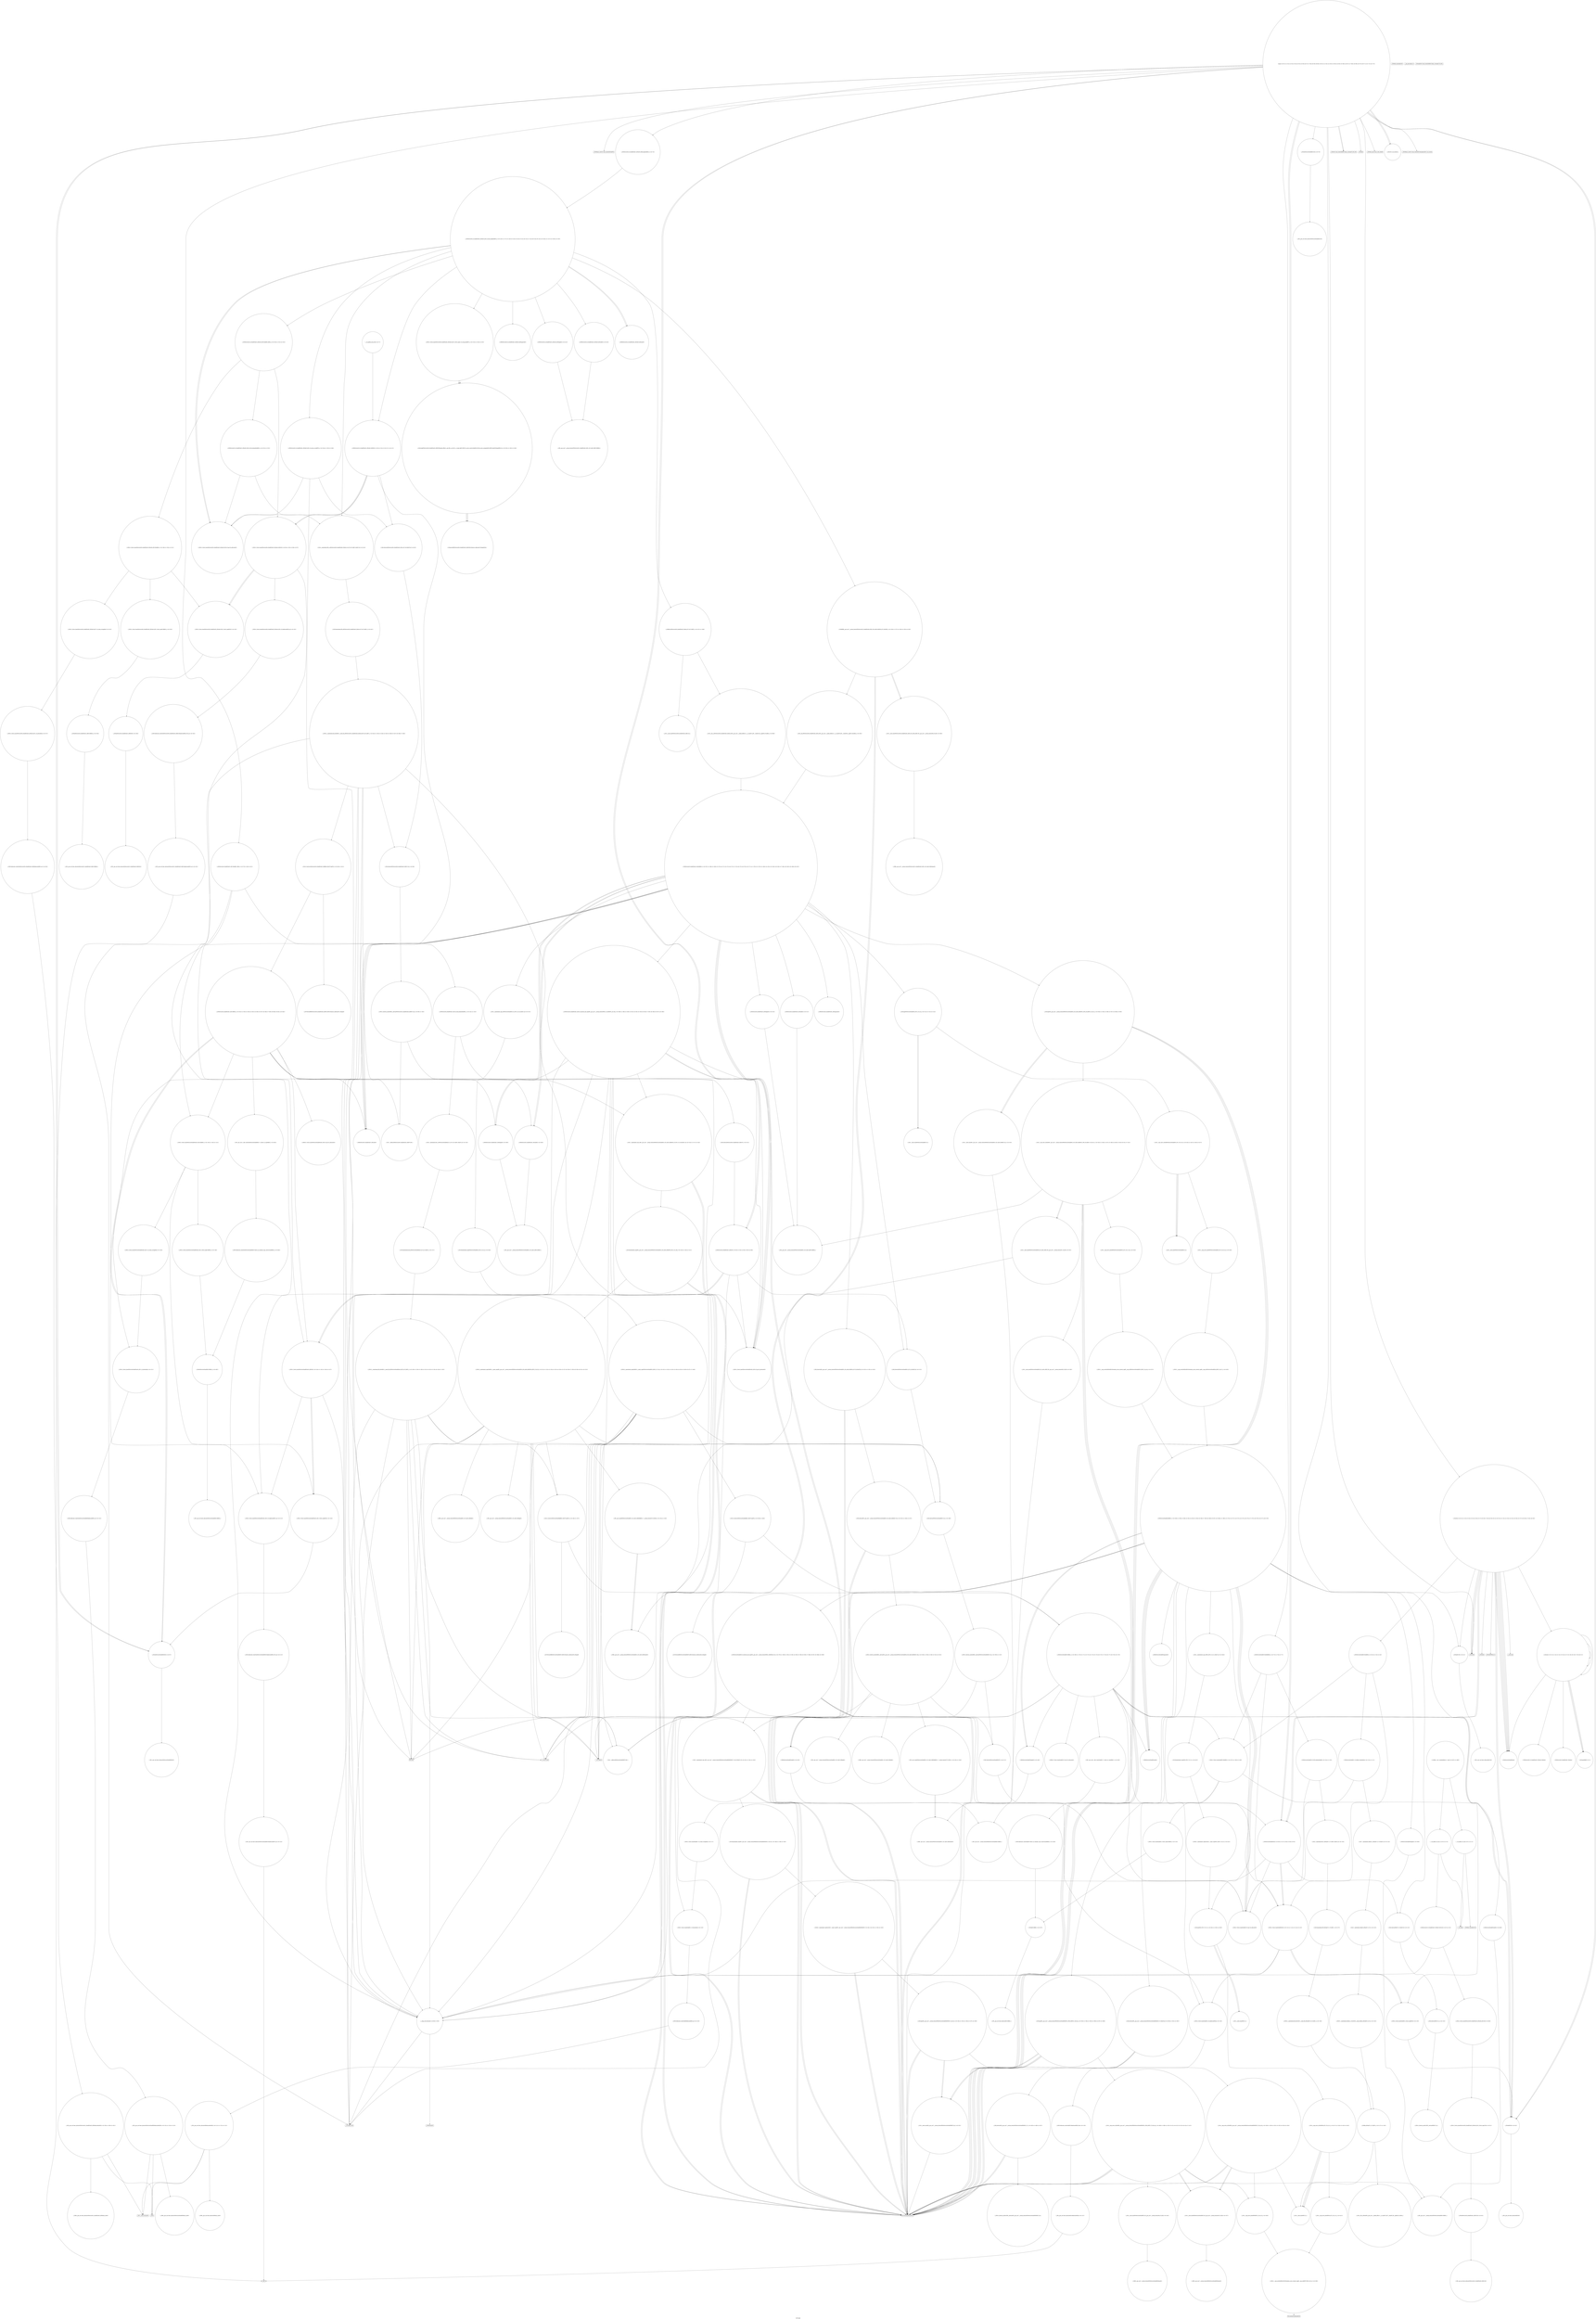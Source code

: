 digraph "Call Graph" {
	label="Call Graph";

	Node0x55fba5fb5580 [shape=record,shape=circle,label="{__cxx_global_var_init|{<s0>1|<s1>2}}"];
	Node0x55fba5fb5580:s0 -> Node0x55fba5fb5600[color=black];
	Node0x55fba5fb5580:s1 -> Node0x55fba6524730[color=black];
	Node0x55fba652bff0 [shape=record,shape=circle,label="{_ZNSt20__uninitialized_copyILb0EE13__uninit_copyIN9__gnu_cxx17__normal_iteratorIPKSt6vectorIiSaIiEES4_IS6_SaIS6_EEEEPS6_EET0_T_SE_SD_|{<s0>322|<s1>323|<s2>324|<s3>325|<s4>326|<s5>327|<s6>328|<s7>329|<s8>330|<s9>331|<s10>332}}"];
	Node0x55fba652bff0:s0 -> Node0x55fba652c070[color=black];
	Node0x55fba652bff0:s1 -> Node0x55fba65263b0[color=black];
	Node0x55fba652bff0:s2 -> Node0x55fba652c0f0[color=black];
	Node0x55fba652bff0:s3 -> Node0x55fba6526330[color=black];
	Node0x55fba652bff0:s4 -> Node0x55fba652c170[color=black];
	Node0x55fba652bff0:s5 -> Node0x55fba6525a30[color=black];
	Node0x55fba652bff0:s6 -> Node0x55fba6526430[color=black];
	Node0x55fba652bff0:s7 -> Node0x55fba65264b0[color=black];
	Node0x55fba652bff0:s8 -> Node0x55fba6526530[color=black];
	Node0x55fba652bff0:s9 -> Node0x55fba65265b0[color=black];
	Node0x55fba652bff0:s10 -> Node0x55fba65259b0[color=black];
	Node0x55fba6525e30 [shape=record,shape=circle,label="{_ZNSt12_Vector_baseISt6vectorIiSaIiEESaIS2_EE12_Vector_implD2Ev|{<s0>150}}"];
	Node0x55fba6525e30:s0 -> Node0x55fba65256b0[color=black];
	Node0x55fba6524cb0 [shape=record,shape=Mrecord,label="{_ZNSirsERi}"];
	Node0x55fba65286d0 [shape=record,shape=circle,label="{_ZSt13__copy_move_aILb0EPKSt6vectorIiSaIiEEPS2_ET1_T0_S7_S6_|{<s0>354}}"];
	Node0x55fba65286d0:s0 -> Node0x55fba65288d0[color=black];
	Node0x55fba6526530 [shape=record,shape=Mrecord,label="{__cxa_end_catch}"];
	Node0x55fba65253b0 [shape=record,shape=Mrecord,label="{_ZNSt9basic_iosIcSt11char_traitsIcEE3tieEPSo}"];
	Node0x55fba6528dd0 [shape=record,shape=circle,label="{_ZSt8_DestroyIN9__gnu_cxx17__normal_iteratorIPiSt6vectorIiSaIiEEEEEvT_S7_|{<s0>405|<s1>406|<s2>407}}"];
	Node0x55fba6528dd0:s0 -> Node0x55fba6526bb0[color=black];
	Node0x55fba6528dd0:s1 -> Node0x55fba6526bb0[color=black];
	Node0x55fba6528dd0:s2 -> Node0x55fba6528e50[color=black];
	Node0x55fba6526c30 [shape=record,shape=circle,label="{_ZNSt20__uninitialized_copyILb1EE13__uninit_copyIN9__gnu_cxx17__normal_iteratorIPKiSt6vectorIiSaIiEEEEPiEET0_T_SC_SB_|{<s0>191|<s1>192|<s2>193}}"];
	Node0x55fba6526c30:s0 -> Node0x55fba6526bb0[color=black];
	Node0x55fba6526c30:s1 -> Node0x55fba6526bb0[color=black];
	Node0x55fba6526c30:s2 -> Node0x55fba6526cb0[color=black];
	Node0x55fba6525ab0 [shape=record,shape=Mrecord,label="{_ZSt9terminatev}"];
	Node0x55fba65294d0 [shape=record,shape=circle,label="{_ZSt12__niter_baseIPSt6vectorIiSaIiEEET_S4_}"];
	Node0x55fba652ab70 [shape=record,shape=circle,label="{_ZN9__gnu_cxx13new_allocatorISt6vectorIiSaIiEEE10deallocateEPS3_m|{<s0>214}}"];
	Node0x55fba652ab70:s0 -> Node0x55fba6527250[color=black];
	Node0x55fba65271d0 [shape=record,shape=circle,label="{_ZN9__gnu_cxx13new_allocatorISt6vectorIS1_IiSaIiEESaIS3_EEE10deallocateEPS5_m|{<s0>105}}"];
	Node0x55fba65271d0:s0 -> Node0x55fba6527250[color=black];
	Node0x55fba6529bd0 [shape=record,shape=circle,label="{_ZNKSt12_Vector_baseISt6vectorIiSaIiEESaIS2_EE19_M_get_Tp_allocatorEv}"];
	Node0x55fba652b270 [shape=record,shape=circle,label="{_ZNSt6vectorIS_IS_IiSaIiEESaIS1_EESaIS3_EE18_M_fill_initializeEmRKS3_|{<s0>252|<s1>253}}"];
	Node0x55fba652b270:s0 -> Node0x55fba6525d30[color=black];
	Node0x55fba652b270:s1 -> Node0x55fba652b070[color=black];
	Node0x55fba65278d0 [shape=record,shape=circle,label="{_ZNK9__gnu_cxx13new_allocatorIiE8max_sizeEv}"];
	Node0x55fba652b970 [shape=record,shape=circle,label="{_ZNKSt6vectorIS_IiSaIiEESaIS1_EE4sizeEv}"];
	Node0x55fba6527fd0 [shape=record,shape=circle,label="{_ZSt8_DestroyIPiEvT_S1_|{<s0>133}}"];
	Node0x55fba6527fd0:s0 -> Node0x55fba6528050[color=black];
	Node0x55fba5fb5600 [shape=record,shape=Mrecord,label="{_ZNSt8ios_base4InitC1Ev}"];
	Node0x55fba652c070 [shape=record,shape=circle,label="{_ZN9__gnu_cxxneIPKSt6vectorIiSaIiEES1_IS3_SaIS3_EEEEbRKNS_17__normal_iteratorIT_T0_EESD_|{<s0>333|<s1>334}}"];
	Node0x55fba652c070:s0 -> Node0x55fba652c1f0[color=black];
	Node0x55fba652c070:s1 -> Node0x55fba652c1f0[color=black];
	Node0x55fba6525eb0 [shape=record,shape=circle,label="{_ZN9__gnu_cxx13new_allocatorISt6vectorIiSaIiEEEC2ERKS4_}"];
	Node0x55fba6524d30 [shape=record,shape=Mrecord,label="{__assert_fail}"];
	Node0x55fba6528750 [shape=record,shape=circle,label="{_ZSt12__niter_baseIPKSt6vectorIiSaIiEES0_IS2_SaIS2_EEET_N9__gnu_cxx17__normal_iteratorIS7_T0_EE|{<s0>355}}"];
	Node0x55fba6528750:s0 -> Node0x55fba652c1f0[color=black];
	Node0x55fba65265b0 [shape=record,shape=Mrecord,label="{llvm.trap}"];
	Node0x55fba6525430 [shape=record,shape=circle,label="{_ZNSt6vectorIS_IS_IiSaIiEESaIS1_EESaIS3_EE6assignEmRKS3_|{<s0>74}}"];
	Node0x55fba6525430:s0 -> Node0x55fba652ac70[color=black];
	Node0x55fba6528e50 [shape=record,shape=circle,label="{_ZNSt12_Destroy_auxILb1EE9__destroyIN9__gnu_cxx17__normal_iteratorIPiSt6vectorIiSaIiEEEEEEvT_S9_}"];
	Node0x55fba6526cb0 [shape=record,shape=circle,label="{_ZSt4copyIN9__gnu_cxx17__normal_iteratorIPKiSt6vectorIiSaIiEEEEPiET0_T_SA_S9_|{<s0>194|<s1>195|<s2>196|<s3>197|<s4>198}}"];
	Node0x55fba6526cb0:s0 -> Node0x55fba6526bb0[color=black];
	Node0x55fba6526cb0:s1 -> Node0x55fba652a5f0[color=black];
	Node0x55fba6526cb0:s2 -> Node0x55fba6526bb0[color=black];
	Node0x55fba6526cb0:s3 -> Node0x55fba652a5f0[color=black];
	Node0x55fba6526cb0:s4 -> Node0x55fba6526d30[color=black];
	Node0x55fba6525b30 [shape=record,shape=circle,label="{_ZNSt12_Vector_baseISt6vectorIS0_IiSaIiEESaIS2_EESaIS4_EE12_Vector_implC2Ev|{<s0>91}}"];
	Node0x55fba6525b30:s0 -> Node0x55fba6525bb0[color=black];
	Node0x55fba6529550 [shape=record,shape=circle,label="{_ZNSt11__copy_moveILb0ELb0ESt26random_access_iterator_tagE8__copy_mIPSt6vectorIiSaIiEES6_EET0_T_S8_S7_|{<s0>429}}"];
	Node0x55fba6529550:s0 -> Node0x55fba6528950[color=black];
	Node0x55fba652abf0 [shape=record,shape=circle,label="{_ZSt8_DestroyIPSt6vectorIiSaIiEES2_EvT_S4_RSaIT0_E|{<s0>215}}"];
	Node0x55fba652abf0:s0 -> Node0x55fba6526430[color=black];
	Node0x55fba6527250 [shape=record,shape=Mrecord,label="{_ZdlPv}"];
	Node0x55fba6529c50 [shape=record,shape=circle,label="{_ZNSt16allocator_traitsISaISt6vectorIiSaIiEEEE37select_on_container_copy_constructionERKS3_|{<s0>464}}"];
	Node0x55fba6529c50:s0 -> Node0x55fba6529cd0[color=black];
	Node0x55fba652b2f0 [shape=record,shape=circle,label="{_ZNSt12_Vector_baseISt6vectorIS0_IiSaIiEESaIS2_EESaIS4_EE12_Vector_implC2ERKS5_|{<s0>254}}"];
	Node0x55fba652b2f0:s0 -> Node0x55fba652b3f0[color=black];
	Node0x55fba6527950 [shape=record,shape=Mrecord,label="{_ZSt17__throw_bad_allocv}"];
	Node0x55fba652b9f0 [shape=record,shape=circle,label="{_ZNKSt6vectorIS_IiSaIiEESaIS1_EE8capacityEv}"];
	Node0x55fba6528050 [shape=record,shape=circle,label="{_ZNSt12_Destroy_auxILb1EE9__destroyIPiEEvT_S3_}"];
	Node0x55fba65246b0 [shape=record,shape=Mrecord,label="{_ZNSt8ios_base4InitD1Ev}"];
	Node0x55fba652c0f0 [shape=record,shape=circle,label="{_ZNK9__gnu_cxx17__normal_iteratorIPKSt6vectorIiSaIiEES1_IS3_SaIS3_EEEdeEv}"];
	Node0x55fba6525f30 [shape=record,shape=circle,label="{_ZNSt12_Vector_baseISt6vectorIiSaIiEESaIS2_EE11_M_allocateEm|{<s0>151}}"];
	Node0x55fba6525f30:s0 -> Node0x55fba6525fb0[color=black];
	Node0x55fba6524db0 [shape=record,shape=circle,label="{_ZNSaIiEC2Ev|{<s0>41}}"];
	Node0x55fba6524db0:s0 -> Node0x55fba6525830[color=black];
	Node0x55fba65287d0 [shape=record,shape=circle,label="{_ZSt12__niter_baseIPSt6vectorIiSaIiEES0_IS2_SaIS2_EEET_N9__gnu_cxx17__normal_iteratorIS6_T0_EE|{<s0>356}}"];
	Node0x55fba65287d0:s0 -> Node0x55fba652c570[color=black];
	Node0x55fba6526630 [shape=record,shape=circle,label="{_ZSt7forwardIRKSt6vectorIiSaIiEEEOT_RNSt16remove_referenceIS5_E4typeE}"];
	Node0x55fba65254b0 [shape=record,shape=circle,label="{_ZNSt6vectorIiSaIiEEC2EmRKiRKS0_|{<s0>75|<s1>76|<s2>77}}"];
	Node0x55fba65254b0:s0 -> Node0x55fba65273d0[color=black];
	Node0x55fba65254b0:s1 -> Node0x55fba65280d0[color=black];
	Node0x55fba65254b0:s2 -> Node0x55fba65274d0[color=black];
	Node0x55fba6528ed0 [shape=record,shape=circle,label="{_ZSt14__copy_move_a2ILb0EN9__gnu_cxx17__normal_iteratorIPKiSt6vectorIiSaIiEEEENS1_IPiS6_EEET1_T0_SB_SA_|{<s0>408|<s1>409|<s2>410|<s3>411|<s4>412|<s5>413|<s6>414|<s7>415}}"];
	Node0x55fba6528ed0:s0 -> Node0x55fba6526bb0[color=black];
	Node0x55fba6528ed0:s1 -> Node0x55fba652a6f0[color=black];
	Node0x55fba6528ed0:s2 -> Node0x55fba6526bb0[color=black];
	Node0x55fba6528ed0:s3 -> Node0x55fba652a6f0[color=black];
	Node0x55fba6528ed0:s4 -> Node0x55fba6526bb0[color=black];
	Node0x55fba6528ed0:s5 -> Node0x55fba6528f50[color=black];
	Node0x55fba6528ed0:s6 -> Node0x55fba652a670[color=black];
	Node0x55fba6528ed0:s7 -> Node0x55fba6528fd0[color=black];
	Node0x55fba6526d30 [shape=record,shape=circle,label="{_ZSt14__copy_move_a2ILb0EN9__gnu_cxx17__normal_iteratorIPKiSt6vectorIiSaIiEEEEPiET1_T0_SA_S9_|{<s0>199|<s1>200|<s2>201|<s3>202|<s4>203|<s5>204}}"];
	Node0x55fba6526d30:s0 -> Node0x55fba6526bb0[color=black];
	Node0x55fba6526d30:s1 -> Node0x55fba652a6f0[color=black];
	Node0x55fba6526d30:s2 -> Node0x55fba6526bb0[color=black];
	Node0x55fba6526d30:s3 -> Node0x55fba652a6f0[color=black];
	Node0x55fba6526d30:s4 -> Node0x55fba6527d50[color=black];
	Node0x55fba6526d30:s5 -> Node0x55fba652a670[color=black];
	Node0x55fba6525bb0 [shape=record,shape=circle,label="{_ZNSaISt6vectorIS_IiSaIiEESaIS1_EEEC2Ev|{<s0>92}}"];
	Node0x55fba6525bb0:s0 -> Node0x55fba6525c30[color=black];
	Node0x55fba65295d0 [shape=record,shape=circle,label="{_ZSt18uninitialized_copyIPSt6vectorIiSaIiEES3_ET0_T_S5_S4_|{<s0>430}}"];
	Node0x55fba65295d0:s0 -> Node0x55fba6529650[color=black];
	Node0x55fba652ac70 [shape=record,shape=circle,label="{_ZNSt6vectorIS_IS_IiSaIiEESaIS1_EESaIS3_EE14_M_fill_assignEmRKS3_|{<s0>216|<s1>217|<s2>218|<s3>219|<s4>220|<s5>221|<s6>222|<s7>223|<s8>224|<s9>225|<s10>226|<s11>227|<s12>228|<s13>229}}"];
	Node0x55fba652ac70:s0 -> Node0x55fba652acf0[color=black];
	Node0x55fba652ac70:s1 -> Node0x55fba6525d30[color=black];
	Node0x55fba652ac70:s2 -> Node0x55fba652ad70[color=black];
	Node0x55fba652ac70:s3 -> Node0x55fba652adf0[color=black];
	Node0x55fba652ac70:s4 -> Node0x55fba6524930[color=black];
	Node0x55fba652ac70:s5 -> Node0x55fba652ae70[color=black];
	Node0x55fba652ac70:s6 -> Node0x55fba652af70[color=black];
	Node0x55fba652ac70:s7 -> Node0x55fba652aff0[color=black];
	Node0x55fba652ac70:s8 -> Node0x55fba652aef0[color=black];
	Node0x55fba652ac70:s9 -> Node0x55fba652ae70[color=black];
	Node0x55fba652ac70:s10 -> Node0x55fba6525d30[color=black];
	Node0x55fba652ac70:s11 -> Node0x55fba652b070[color=black];
	Node0x55fba652ac70:s12 -> Node0x55fba652b170[color=black];
	Node0x55fba652ac70:s13 -> Node0x55fba652b0f0[color=black];
	Node0x55fba65272d0 [shape=record,shape=circle,label="{_ZNSaISt6vectorIS_IiSaIiEESaIS1_EEED2Ev|{<s0>106}}"];
	Node0x55fba65272d0:s0 -> Node0x55fba6527350[color=black];
	Node0x55fba6529cd0 [shape=record,shape=circle,label="{_ZNSaISt6vectorIiSaIiEEEC2ERKS2_|{<s0>465}}"];
	Node0x55fba6529cd0:s0 -> Node0x55fba6525eb0[color=black];
	Node0x55fba652b370 [shape=record,shape=circle,label="{_ZNSt12_Vector_baseISt6vectorIS0_IiSaIiEESaIS2_EESaIS4_EE17_M_create_storageEm|{<s0>255}}"];
	Node0x55fba652b370:s0 -> Node0x55fba652b4f0[color=black];
	Node0x55fba65279d0 [shape=record,shape=Mrecord,label="{_Znwm}"];
	Node0x55fba652ba70 [shape=record,shape=circle,label="{_ZNSt6vectorIS_IiSaIiEESaIS1_EE20_M_allocate_and_copyIN9__gnu_cxx17__normal_iteratorIPKS1_S3_EEEEPS1_mT_SB_|{<s0>288|<s1>289|<s2>290|<s3>291|<s4>292|<s5>293|<s6>294|<s7>295|<s8>296|<s9>297|<s10>298}}"];
	Node0x55fba652ba70:s0 -> Node0x55fba6525f30[color=black];
	Node0x55fba652ba70:s1 -> Node0x55fba6526bb0[color=black];
	Node0x55fba652ba70:s2 -> Node0x55fba6526bb0[color=black];
	Node0x55fba652ba70:s3 -> Node0x55fba65261b0[color=black];
	Node0x55fba652ba70:s4 -> Node0x55fba652bef0[color=black];
	Node0x55fba652ba70:s5 -> Node0x55fba6525a30[color=black];
	Node0x55fba652ba70:s6 -> Node0x55fba652aa70[color=black];
	Node0x55fba652ba70:s7 -> Node0x55fba65264b0[color=black];
	Node0x55fba652ba70:s8 -> Node0x55fba6526530[color=black];
	Node0x55fba652ba70:s9 -> Node0x55fba65265b0[color=black];
	Node0x55fba652ba70:s10 -> Node0x55fba65259b0[color=black];
	Node0x55fba65280d0 [shape=record,shape=circle,label="{_ZNSt6vectorIiSaIiEE18_M_fill_initializeEmRKi|{<s0>134|<s1>135}}"];
	Node0x55fba65280d0:s0 -> Node0x55fba6527ad0[color=black];
	Node0x55fba65280d0:s1 -> Node0x55fba6528150[color=black];
	Node0x55fba6524730 [shape=record,shape=Mrecord,label="{__cxa_atexit}"];
	Node0x55fba652c170 [shape=record,shape=circle,label="{_ZN9__gnu_cxx17__normal_iteratorIPKSt6vectorIiSaIiEES1_IS3_SaIS3_EEEppEv}"];
	Node0x55fba6525fb0 [shape=record,shape=circle,label="{_ZNSt16allocator_traitsISaISt6vectorIiSaIiEEEE8allocateERS3_m|{<s0>152}}"];
	Node0x55fba6525fb0:s0 -> Node0x55fba6526030[color=black];
	Node0x55fba6524e30 [shape=record,shape=circle,label="{_ZNSt6vectorIiSaIiEEC2EmRKS0_|{<s0>42|<s1>43|<s2>44}}"];
	Node0x55fba6524e30:s0 -> Node0x55fba65273d0[color=black];
	Node0x55fba6524e30:s1 -> Node0x55fba6527450[color=black];
	Node0x55fba6524e30:s2 -> Node0x55fba65274d0[color=black];
	Node0x55fba6528850 [shape=record,shape=circle,label="{_ZN9__gnu_cxx17__normal_iteratorIPSt6vectorIiSaIiEES1_IS3_SaIS3_EEEC2ERKS4_}"];
	Node0x55fba65266b0 [shape=record,shape=circle,label="{_ZNSt6vectorIiSaIiEEC2ERKS1_|{<s0>169|<s1>170|<s2>171|<s3>172|<s4>173|<s5>174|<s6>175|<s7>176|<s8>177|<s9>178|<s10>179}}"];
	Node0x55fba65266b0:s0 -> Node0x55fba6526730[color=black];
	Node0x55fba65266b0:s1 -> Node0x55fba6526830[color=black];
	Node0x55fba65266b0:s2 -> Node0x55fba65267b0[color=black];
	Node0x55fba65266b0:s3 -> Node0x55fba65273d0[color=black];
	Node0x55fba65266b0:s4 -> Node0x55fba6524f30[color=black];
	Node0x55fba65266b0:s5 -> Node0x55fba6526930[color=black];
	Node0x55fba65266b0:s6 -> Node0x55fba65269b0[color=black];
	Node0x55fba65266b0:s7 -> Node0x55fba6527ad0[color=black];
	Node0x55fba65266b0:s8 -> Node0x55fba65268b0[color=black];
	Node0x55fba65266b0:s9 -> Node0x55fba6524f30[color=black];
	Node0x55fba65266b0:s10 -> Node0x55fba65274d0[color=black];
	Node0x55fba6525530 [shape=record,shape=circle,label="{_ZNSaISt6vectorIiSaIiEEEC2Ev|{<s0>78}}"];
	Node0x55fba6525530:s0 -> Node0x55fba65282d0[color=black];
	Node0x55fba6528f50 [shape=record,shape=circle,label="{_ZSt12__niter_baseIPiSt6vectorIiSaIiEEET_N9__gnu_cxx17__normal_iteratorIS4_T0_EE|{<s0>416}}"];
	Node0x55fba6528f50:s0 -> Node0x55fba6529050[color=black];
	Node0x55fba652a5f0 [shape=record,shape=circle,label="{_ZSt12__miter_baseIN9__gnu_cxx17__normal_iteratorIPKiSt6vectorIiSaIiEEEEET_S8_|{<s0>205}}"];
	Node0x55fba652a5f0:s0 -> Node0x55fba6526bb0[color=black];
	Node0x55fba6525c30 [shape=record,shape=circle,label="{_ZN9__gnu_cxx13new_allocatorISt6vectorIS1_IiSaIiEESaIS3_EEEC2Ev}"];
	Node0x55fba6529650 [shape=record,shape=circle,label="{_ZNSt20__uninitialized_copyILb0EE13__uninit_copyIPSt6vectorIiSaIiEES5_EET0_T_S7_S6_|{<s0>431|<s1>432|<s2>433|<s3>434|<s4>435|<s5>436|<s6>437|<s7>438}}"];
	Node0x55fba6529650:s0 -> Node0x55fba65263b0[color=black];
	Node0x55fba6529650:s1 -> Node0x55fba65296d0[color=black];
	Node0x55fba6529650:s2 -> Node0x55fba6525a30[color=black];
	Node0x55fba6529650:s3 -> Node0x55fba6526430[color=black];
	Node0x55fba6529650:s4 -> Node0x55fba65264b0[color=black];
	Node0x55fba6529650:s5 -> Node0x55fba6526530[color=black];
	Node0x55fba6529650:s6 -> Node0x55fba65265b0[color=black];
	Node0x55fba6529650:s7 -> Node0x55fba65259b0[color=black];
	Node0x55fba652acf0 [shape=record,shape=circle,label="{_ZNKSt6vectorIS_IS_IiSaIiEESaIS1_EESaIS3_EE8capacityEv}"];
	Node0x55fba6527350 [shape=record,shape=circle,label="{_ZN9__gnu_cxx13new_allocatorISt6vectorIS1_IiSaIiEESaIS3_EEED2Ev}"];
	Node0x55fba6529d50 [shape=record,shape=circle,label="{_ZSt10__fill_n_aIPSt6vectorIS0_IiSaIiEESaIS2_EEmS4_EN9__gnu_cxx11__enable_ifIXntsr11__is_scalarIT1_EE7__valueET_E6__typeES9_T0_RKS8_|{<s0>466}}"];
	Node0x55fba6529d50:s0 -> Node0x55fba652b8f0[color=black];
	Node0x55fba652b3f0 [shape=record,shape=circle,label="{_ZNSaISt6vectorIS_IiSaIiEESaIS1_EEEC2ERKS4_|{<s0>256}}"];
	Node0x55fba652b3f0:s0 -> Node0x55fba652b470[color=black];
	Node0x55fba6527a50 [shape=record,shape=circle,label="{_ZSt27__uninitialized_default_n_aIPimiET_S1_T0_RSaIT1_E|{<s0>124}}"];
	Node0x55fba6527a50:s0 -> Node0x55fba6527b50[color=black];
	Node0x55fba652baf0 [shape=record,shape=circle,label="{_ZNKSt6vectorIS_IiSaIiEESaIS1_EE5beginEv|{<s0>299}}"];
	Node0x55fba652baf0:s0 -> Node0x55fba652c270[color=black];
	Node0x55fba6528150 [shape=record,shape=circle,label="{_ZSt24__uninitialized_fill_n_aIPimiiET_S1_T0_RKT1_RSaIT2_E|{<s0>136}}"];
	Node0x55fba6528150:s0 -> Node0x55fba65281d0[color=black];
	Node0x55fba65247b0 [shape=record,shape=circle,label="{__cxx_global_var_init.1|{<s0>3|<s1>4}}"];
	Node0x55fba65247b0:s0 -> Node0x55fba6524830[color=black];
	Node0x55fba65247b0:s1 -> Node0x55fba6524730[color=black];
	Node0x55fba652c1f0 [shape=record,shape=circle,label="{_ZNK9__gnu_cxx17__normal_iteratorIPKSt6vectorIiSaIiEES1_IS3_SaIS3_EEE4baseEv}"];
	Node0x55fba6526030 [shape=record,shape=circle,label="{_ZN9__gnu_cxx13new_allocatorISt6vectorIiSaIiEEE8allocateEmPKv|{<s0>153|<s1>154|<s2>155}}"];
	Node0x55fba6526030:s0 -> Node0x55fba65260b0[color=black];
	Node0x55fba6526030:s1 -> Node0x55fba6527950[color=black];
	Node0x55fba6526030:s2 -> Node0x55fba65279d0[color=black];
	Node0x55fba6524eb0 [shape=record,shape=Mrecord,label="{__gxx_personality_v0}"];
	Node0x55fba65288d0 [shape=record,shape=circle,label="{_ZNSt11__copy_moveILb0ELb0ESt26random_access_iterator_tagE8__copy_mIPKSt6vectorIiSaIiEEPS5_EET0_T_SA_S9_|{<s0>357}}"];
	Node0x55fba65288d0:s0 -> Node0x55fba6528950[color=black];
	Node0x55fba6526730 [shape=record,shape=circle,label="{_ZNKSt6vectorIiSaIiEE4sizeEv}"];
	Node0x55fba65255b0 [shape=record,shape=circle,label="{_ZNSt6vectorIS_IiSaIiEESaIS1_EEC2EmRKS1_RKS2_|{<s0>79|<s1>80|<s2>81}}"];
	Node0x55fba65255b0:s0 -> Node0x55fba65283d0[color=black];
	Node0x55fba65255b0:s1 -> Node0x55fba6528450[color=black];
	Node0x55fba65255b0:s2 -> Node0x55fba65284d0[color=black];
	Node0x55fba6528fd0 [shape=record,shape=circle,label="{_ZN9__gnu_cxx17__normal_iteratorIPiSt6vectorIiSaIiEEEC2ERKS1_}"];
	Node0x55fba652a670 [shape=record,shape=circle,label="{_ZSt13__copy_move_aILb0EPKiPiET1_T0_S4_S3_|{<s0>206}}"];
	Node0x55fba652a670:s0 -> Node0x55fba652a770[color=black];
	Node0x55fba6525cb0 [shape=record,shape=circle,label="{_ZSt8_DestroyIPSt6vectorIS0_IiSaIiEESaIS2_EES4_EvT_S6_RSaIT0_E|{<s0>93}}"];
	Node0x55fba6525cb0:s0 -> Node0x55fba6526e50[color=black];
	Node0x55fba65296d0 [shape=record,shape=circle,label="{_ZSt10_ConstructISt6vectorIiSaIiEEJRS2_EEvPT_DpOT0_|{<s0>439|<s1>440}}"];
	Node0x55fba65296d0:s0 -> Node0x55fba6529750[color=black];
	Node0x55fba65296d0:s1 -> Node0x55fba65266b0[color=black];
	Node0x55fba652ad70 [shape=record,shape=circle,label="{_ZNSt6vectorIS_IS_IiSaIiEESaIS1_EESaIS3_EEC2EmRKS3_RKS4_|{<s0>230|<s1>231|<s2>232}}"];
	Node0x55fba652ad70:s0 -> Node0x55fba652b1f0[color=black];
	Node0x55fba652ad70:s1 -> Node0x55fba652b270[color=black];
	Node0x55fba652ad70:s2 -> Node0x55fba6526dd0[color=black];
	Node0x55fba65273d0 [shape=record,shape=circle,label="{_ZNSt12_Vector_baseIiSaIiEEC2EmRKS0_|{<s0>107|<s1>108|<s2>109}}"];
	Node0x55fba65273d0:s0 -> Node0x55fba6527550[color=black];
	Node0x55fba65273d0:s1 -> Node0x55fba65275d0[color=black];
	Node0x55fba65273d0:s2 -> Node0x55fba6527650[color=black];
	Node0x55fba6529dd0 [shape=record,shape=circle,label="{_ZSt12__niter_baseIPSt6vectorIS0_IiSaIiEESaIS2_EEET_S6_}"];
	Node0x55fba652b470 [shape=record,shape=circle,label="{_ZN9__gnu_cxx13new_allocatorISt6vectorIS1_IiSaIiEESaIS3_EEEC2ERKS6_}"];
	Node0x55fba6527ad0 [shape=record,shape=circle,label="{_ZNSt12_Vector_baseIiSaIiEE19_M_get_Tp_allocatorEv}"];
	Node0x55fba652bb70 [shape=record,shape=circle,label="{_ZNKSt6vectorIS_IiSaIiEESaIS1_EE3endEv|{<s0>300}}"];
	Node0x55fba652bb70:s0 -> Node0x55fba652c270[color=black];
	Node0x55fba65281d0 [shape=record,shape=circle,label="{_ZSt20uninitialized_fill_nIPimiET_S1_T0_RKT1_|{<s0>137}}"];
	Node0x55fba65281d0:s0 -> Node0x55fba6528250[color=black];
	Node0x55fba6524830 [shape=record,shape=circle,label="{_ZNSt6vectorIS_IS_IiSaIiEESaIS1_EESaIS3_EEC2Ev|{<s0>5|<s1>6}}"];
	Node0x55fba6524830:s0 -> Node0x55fba6525930[color=black];
	Node0x55fba6524830:s1 -> Node0x55fba65259b0[color=black];
	Node0x55fba652c270 [shape=record,shape=circle,label="{_ZN9__gnu_cxx17__normal_iteratorIPKSt6vectorIiSaIiEES1_IS3_SaIS3_EEEC2ERKS5_}"];
	Node0x55fba65260b0 [shape=record,shape=circle,label="{_ZNK9__gnu_cxx13new_allocatorISt6vectorIiSaIiEEE8max_sizeEv}"];
	Node0x55fba6524f30 [shape=record,shape=circle,label="{_ZNSaIiED2Ev|{<s0>45}}"];
	Node0x55fba6524f30:s0 -> Node0x55fba65258b0[color=black];
	Node0x55fba6528950 [shape=record,shape=circle,label="{_ZNSt6vectorIiSaIiEEaSERKS1_|{<s0>358|<s1>359|<s2>360|<s3>361|<s4>362|<s5>363|<s6>364|<s7>365|<s8>366|<s9>367|<s10>368|<s11>369|<s12>370|<s13>371|<s14>372|<s15>373|<s16>374|<s17>375|<s18>376|<s19>377|<s20>378}}"];
	Node0x55fba6528950:s0 -> Node0x55fba6526730[color=black];
	Node0x55fba6528950:s1 -> Node0x55fba65289d0[color=black];
	Node0x55fba6528950:s2 -> Node0x55fba6526930[color=black];
	Node0x55fba6528950:s3 -> Node0x55fba65269b0[color=black];
	Node0x55fba6528950:s4 -> Node0x55fba6528a50[color=black];
	Node0x55fba6528950:s5 -> Node0x55fba6527ad0[color=black];
	Node0x55fba6528950:s6 -> Node0x55fba6527f50[color=black];
	Node0x55fba6528950:s7 -> Node0x55fba6527dd0[color=black];
	Node0x55fba6528950:s8 -> Node0x55fba6526730[color=black];
	Node0x55fba6528950:s9 -> Node0x55fba6526930[color=black];
	Node0x55fba6528950:s10 -> Node0x55fba65269b0[color=black];
	Node0x55fba6528950:s11 -> Node0x55fba6528bd0[color=black];
	Node0x55fba6528950:s12 -> Node0x55fba6528b50[color=black];
	Node0x55fba6528950:s13 -> Node0x55fba6528c50[color=black];
	Node0x55fba6528950:s14 -> Node0x55fba6527ad0[color=black];
	Node0x55fba6528950:s15 -> Node0x55fba6528ad0[color=black];
	Node0x55fba6528950:s16 -> Node0x55fba6526730[color=black];
	Node0x55fba6528950:s17 -> Node0x55fba6528cd0[color=black];
	Node0x55fba6528950:s18 -> Node0x55fba6526730[color=black];
	Node0x55fba6528950:s19 -> Node0x55fba6527ad0[color=black];
	Node0x55fba6528950:s20 -> Node0x55fba6528d50[color=black];
	Node0x55fba65267b0 [shape=record,shape=circle,label="{_ZN9__gnu_cxx14__alloc_traitsISaIiEE17_S_select_on_copyERKS1_|{<s0>180}}"];
	Node0x55fba65267b0:s0 -> Node0x55fba6526a30[color=black];
	Node0x55fba6525630 [shape=record,shape=circle,label="{_ZNSt6vectorIS_IiSaIiEESaIS1_EED2Ev|{<s0>82|<s1>83|<s2>84|<s3>85|<s4>86}}"];
	Node0x55fba6525630:s0 -> Node0x55fba65261b0[color=black];
	Node0x55fba6525630:s1 -> Node0x55fba652abf0[color=black];
	Node0x55fba6525630:s2 -> Node0x55fba65284d0[color=black];
	Node0x55fba6525630:s3 -> Node0x55fba65284d0[color=black];
	Node0x55fba6525630:s4 -> Node0x55fba65259b0[color=black];
	Node0x55fba6529050 [shape=record,shape=circle,label="{_ZNK9__gnu_cxx17__normal_iteratorIPiSt6vectorIiSaIiEEE4baseEv}"];
	Node0x55fba652a6f0 [shape=record,shape=circle,label="{_ZSt12__niter_baseIPKiSt6vectorIiSaIiEEET_N9__gnu_cxx17__normal_iteratorIS5_T0_EE|{<s0>207}}"];
	Node0x55fba652a6f0:s0 -> Node0x55fba652a870[color=black];
	Node0x55fba6525d30 [shape=record,shape=circle,label="{_ZNSt12_Vector_baseISt6vectorIS0_IiSaIiEESaIS2_EESaIS4_EE19_M_get_Tp_allocatorEv}"];
	Node0x55fba6529750 [shape=record,shape=circle,label="{_ZSt7forwardIRSt6vectorIiSaIiEEEOT_RNSt16remove_referenceIS4_E4typeE}"];
	Node0x55fba652adf0 [shape=record,shape=circle,label="{_ZNSt12_Vector_baseISt6vectorIS0_IiSaIiEESaIS2_EESaIS4_EE12_Vector_impl12_M_swap_dataERS7_|{<s0>233|<s1>234|<s2>235}}"];
	Node0x55fba652adf0:s0 -> Node0x55fba652b6f0[color=black];
	Node0x55fba652adf0:s1 -> Node0x55fba652b6f0[color=black];
	Node0x55fba652adf0:s2 -> Node0x55fba652b6f0[color=black];
	Node0x55fba6527450 [shape=record,shape=circle,label="{_ZNSt6vectorIiSaIiEE21_M_default_initializeEm|{<s0>110|<s1>111}}"];
	Node0x55fba6527450:s0 -> Node0x55fba6527ad0[color=black];
	Node0x55fba6527450:s1 -> Node0x55fba6527a50[color=black];
	Node0x55fba6529e50 [shape=record,shape=circle,label="{_GLOBAL__sub_I_simonlindholm_0_1.cpp|{<s0>467|<s1>468}}"];
	Node0x55fba6529e50:s0 -> Node0x55fba5fb5580[color=black];
	Node0x55fba6529e50:s1 -> Node0x55fba65247b0[color=black];
	Node0x55fba652b4f0 [shape=record,shape=circle,label="{_ZNSt12_Vector_baseISt6vectorIS0_IiSaIiEESaIS2_EESaIS4_EE11_M_allocateEm|{<s0>257}}"];
	Node0x55fba652b4f0:s0 -> Node0x55fba652b570[color=black];
	Node0x55fba6527b50 [shape=record,shape=circle,label="{_ZSt25__uninitialized_default_nIPimET_S1_T0_|{<s0>125}}"];
	Node0x55fba6527b50:s0 -> Node0x55fba6527bd0[color=black];
	Node0x55fba652bbf0 [shape=record,shape=circle,label="{_ZSt8_DestroyIN9__gnu_cxx17__normal_iteratorIPSt6vectorIiSaIiEES2_IS4_SaIS4_EEEES4_EvT_S9_RSaIT0_E|{<s0>301|<s1>302|<s2>303}}"];
	Node0x55fba652bbf0:s0 -> Node0x55fba6526bb0[color=black];
	Node0x55fba652bbf0:s1 -> Node0x55fba6526bb0[color=black];
	Node0x55fba652bbf0:s2 -> Node0x55fba652c2f0[color=black];
	Node0x55fba6528250 [shape=record,shape=circle,label="{_ZNSt22__uninitialized_fill_nILb1EE15__uninit_fill_nIPimiEET_S3_T0_RKT1_|{<s0>138}}"];
	Node0x55fba6528250:s0 -> Node0x55fba6527c50[color=black];
	Node0x55fba65248b0 [shape=record,shape=circle,label="{__cxx_global_array_dtor|{<s0>7}}"];
	Node0x55fba65248b0:s0 -> Node0x55fba6524930[color=black];
	Node0x55fba652c2f0 [shape=record,shape=circle,label="{_ZSt8_DestroyIN9__gnu_cxx17__normal_iteratorIPSt6vectorIiSaIiEES2_IS4_SaIS4_EEEEEvT_S9_|{<s0>335|<s1>336|<s2>337}}"];
	Node0x55fba652c2f0:s0 -> Node0x55fba6526bb0[color=black];
	Node0x55fba652c2f0:s1 -> Node0x55fba6526bb0[color=black];
	Node0x55fba652c2f0:s2 -> Node0x55fba652c370[color=black];
	Node0x55fba6526130 [shape=record,shape=circle,label="{_ZSt24__uninitialized_fill_n_aIPSt6vectorIiSaIiEEmS2_S2_ET_S4_T0_RKT1_RSaIT2_E|{<s0>156}}"];
	Node0x55fba6526130:s0 -> Node0x55fba6526230[color=black];
	Node0x55fba6524fb0 [shape=record,shape=Mrecord,label="{_ZNSolsEx}"];
	Node0x55fba65289d0 [shape=record,shape=circle,label="{_ZNKSt6vectorIiSaIiEE8capacityEv}"];
	Node0x55fba6526830 [shape=record,shape=circle,label="{_ZNKSt12_Vector_baseIiSaIiEE19_M_get_Tp_allocatorEv}"];
	Node0x55fba65256b0 [shape=record,shape=circle,label="{_ZNSaISt6vectorIiSaIiEEED2Ev|{<s0>87}}"];
	Node0x55fba65256b0:s0 -> Node0x55fba6528350[color=black];
	Node0x55fba65290d0 [shape=record,shape=circle,label="{_ZSt14__copy_move_a2ILb0EPiS0_ET1_T0_S2_S1_|{<s0>417|<s1>418|<s2>419|<s3>420}}"];
	Node0x55fba65290d0:s0 -> Node0x55fba6527d50[color=black];
	Node0x55fba65290d0:s1 -> Node0x55fba6527d50[color=black];
	Node0x55fba65290d0:s2 -> Node0x55fba6527d50[color=black];
	Node0x55fba65290d0:s3 -> Node0x55fba65291d0[color=black];
	Node0x55fba652a770 [shape=record,shape=circle,label="{_ZNSt11__copy_moveILb0ELb1ESt26random_access_iterator_tagE8__copy_mIiEEPT_PKS3_S6_S4_|{<s0>208}}"];
	Node0x55fba652a770:s0 -> Node0x55fba652a7f0[color=black];
	Node0x55fba6526dd0 [shape=record,shape=circle,label="{_ZNSt12_Vector_baseISt6vectorIS0_IiSaIiEESaIS2_EESaIS4_EED2Ev|{<s0>94|<s1>95|<s2>96|<s3>97}}"];
	Node0x55fba6526dd0:s0 -> Node0x55fba6527050[color=black];
	Node0x55fba6526dd0:s1 -> Node0x55fba65270d0[color=black];
	Node0x55fba6526dd0:s2 -> Node0x55fba65270d0[color=black];
	Node0x55fba6526dd0:s3 -> Node0x55fba65259b0[color=black];
	Node0x55fba65297d0 [shape=record,shape=circle,label="{_ZNK9__gnu_cxx17__normal_iteratorIPSt6vectorIS1_IiSaIiEESaIS3_EES1_IS5_SaIS5_EEE4baseEv}"];
	Node0x55fba652ae70 [shape=record,shape=circle,label="{_ZNKSt6vectorIS_IS_IiSaIiEESaIS1_EESaIS3_EE4sizeEv}"];
	Node0x55fba65274d0 [shape=record,shape=circle,label="{_ZNSt12_Vector_baseIiSaIiEED2Ev|{<s0>112|<s1>113|<s2>114|<s3>115}}"];
	Node0x55fba65274d0:s0 -> Node0x55fba6527dd0[color=black];
	Node0x55fba65274d0:s1 -> Node0x55fba6527650[color=black];
	Node0x55fba65274d0:s2 -> Node0x55fba6527650[color=black];
	Node0x55fba65274d0:s3 -> Node0x55fba65259b0[color=black];
	Node0x55fba652b570 [shape=record,shape=circle,label="{_ZNSt16allocator_traitsISaISt6vectorIS0_IiSaIiEESaIS2_EEEE8allocateERS5_m|{<s0>258}}"];
	Node0x55fba652b570:s0 -> Node0x55fba652b5f0[color=black];
	Node0x55fba6527bd0 [shape=record,shape=circle,label="{_ZNSt27__uninitialized_default_n_1ILb1EE18__uninit_default_nIPimEET_S3_T0_|{<s0>126}}"];
	Node0x55fba6527bd0:s0 -> Node0x55fba6527c50[color=black];
	Node0x55fba652bc70 [shape=record,shape=circle,label="{_ZSt4copyIN9__gnu_cxx17__normal_iteratorIPKSt6vectorIiSaIiEES2_IS4_SaIS4_EEEENS1_IPS4_S8_EEET0_T_SD_SC_|{<s0>304|<s1>305|<s2>306|<s3>307|<s4>308|<s5>309}}"];
	Node0x55fba652bc70:s0 -> Node0x55fba6526bb0[color=black];
	Node0x55fba652bc70:s1 -> Node0x55fba6528650[color=black];
	Node0x55fba652bc70:s2 -> Node0x55fba6526bb0[color=black];
	Node0x55fba652bc70:s3 -> Node0x55fba6528650[color=black];
	Node0x55fba652bc70:s4 -> Node0x55fba6526bb0[color=black];
	Node0x55fba652bc70:s5 -> Node0x55fba65285d0[color=black];
	Node0x55fba65282d0 [shape=record,shape=circle,label="{_ZN9__gnu_cxx13new_allocatorISt6vectorIiSaIiEEEC2Ev}"];
	Node0x55fba6524930 [shape=record,shape=circle,label="{_ZNSt6vectorIS_IS_IiSaIiEESaIS1_EESaIS3_EED2Ev|{<s0>8|<s1>9|<s2>10|<s3>11|<s4>12}}"];
	Node0x55fba6524930:s0 -> Node0x55fba6525d30[color=black];
	Node0x55fba6524930:s1 -> Node0x55fba6525cb0[color=black];
	Node0x55fba6524930:s2 -> Node0x55fba6526dd0[color=black];
	Node0x55fba6524930:s3 -> Node0x55fba6526dd0[color=black];
	Node0x55fba6524930:s4 -> Node0x55fba65259b0[color=black];
	Node0x55fba652c370 [shape=record,shape=circle,label="{_ZNSt12_Destroy_auxILb0EE9__destroyIN9__gnu_cxx17__normal_iteratorIPSt6vectorIiSaIiEES4_IS6_SaIS6_EEEEEEvT_SB_|{<s0>338|<s1>339|<s2>340|<s3>341|<s4>342}}"];
	Node0x55fba652c370:s0 -> Node0x55fba652c3f0[color=black];
	Node0x55fba652c370:s1 -> Node0x55fba652c470[color=black];
	Node0x55fba652c370:s2 -> Node0x55fba65263b0[color=black];
	Node0x55fba652c370:s3 -> Node0x55fba652a9f0[color=black];
	Node0x55fba652c370:s4 -> Node0x55fba652c4f0[color=black];
	Node0x55fba65261b0 [shape=record,shape=circle,label="{_ZNSt12_Vector_baseISt6vectorIiSaIiEESaIS2_EE19_M_get_Tp_allocatorEv}"];
	Node0x55fba6525030 [shape=record,shape=Mrecord,label="{_ZNSolsEPFRSoS_E}"];
	Node0x55fba6528a50 [shape=record,shape=circle,label="{_ZNSt6vectorIiSaIiEE20_M_allocate_and_copyIN9__gnu_cxx17__normal_iteratorIPKiS1_EEEEPimT_S9_|{<s0>379|<s1>380|<s2>381|<s3>382|<s4>383|<s5>384|<s6>385|<s7>386|<s8>387|<s9>388|<s10>389}}"];
	Node0x55fba6528a50:s0 -> Node0x55fba6527750[color=black];
	Node0x55fba6528a50:s1 -> Node0x55fba6526bb0[color=black];
	Node0x55fba6528a50:s2 -> Node0x55fba6526bb0[color=black];
	Node0x55fba6528a50:s3 -> Node0x55fba6527ad0[color=black];
	Node0x55fba6528a50:s4 -> Node0x55fba65268b0[color=black];
	Node0x55fba6528a50:s5 -> Node0x55fba6525a30[color=black];
	Node0x55fba6528a50:s6 -> Node0x55fba6527dd0[color=black];
	Node0x55fba6528a50:s7 -> Node0x55fba65264b0[color=black];
	Node0x55fba6528a50:s8 -> Node0x55fba6526530[color=black];
	Node0x55fba6528a50:s9 -> Node0x55fba65265b0[color=black];
	Node0x55fba6528a50:s10 -> Node0x55fba65259b0[color=black];
	Node0x55fba65268b0 [shape=record,shape=circle,label="{_ZSt22__uninitialized_copy_aIN9__gnu_cxx17__normal_iteratorIPKiSt6vectorIiSaIiEEEEPiiET0_T_SA_S9_RSaIT1_E|{<s0>181|<s1>182|<s2>183}}"];
	Node0x55fba65268b0:s0 -> Node0x55fba6526bb0[color=black];
	Node0x55fba65268b0:s1 -> Node0x55fba6526bb0[color=black];
	Node0x55fba65268b0:s2 -> Node0x55fba6526b30[color=black];
	Node0x55fba6525730 [shape=record,shape=Mrecord,label="{_ZStlsISt11char_traitsIcEERSt13basic_ostreamIcT_ES5_PKc}"];
	Node0x55fba6529150 [shape=record,shape=circle,label="{_ZSt12__miter_baseIPiET_S1_}"];
	Node0x55fba652a7f0 [shape=record,shape=Mrecord,label="{llvm.memmove.p0i8.p0i8.i64}"];
	Node0x55fba6526e50 [shape=record,shape=circle,label="{_ZSt8_DestroyIPSt6vectorIS0_IiSaIiEESaIS2_EEEvT_S6_|{<s0>98}}"];
	Node0x55fba6526e50:s0 -> Node0x55fba6526ed0[color=black];
	Node0x55fba6529850 [shape=record,shape=circle,label="{_ZN9__gnu_cxx17__normal_iteratorIPSt6vectorIS1_IiSaIiEESaIS3_EES1_IS5_SaIS5_EEEC2ERKS6_}"];
	Node0x55fba652aef0 [shape=record,shape=circle,label="{_ZSt4fillIN9__gnu_cxx17__normal_iteratorIPSt6vectorIS2_IiSaIiEESaIS4_EES2_IS6_SaIS6_EEEES6_EvT_SB_RKT0_|{<s0>236|<s1>237|<s2>238|<s3>239|<s4>240}}"];
	Node0x55fba652aef0:s0 -> Node0x55fba6526bb0[color=black];
	Node0x55fba652aef0:s1 -> Node0x55fba652b870[color=black];
	Node0x55fba652aef0:s2 -> Node0x55fba6526bb0[color=black];
	Node0x55fba652aef0:s3 -> Node0x55fba652b870[color=black];
	Node0x55fba652aef0:s4 -> Node0x55fba652b7f0[color=black];
	Node0x55fba6527550 [shape=record,shape=circle,label="{_ZNSt12_Vector_baseIiSaIiEE12_Vector_implC2ERKS0_|{<s0>116}}"];
	Node0x55fba6527550:s0 -> Node0x55fba6526ab0[color=black];
	Node0x55fba652b5f0 [shape=record,shape=circle,label="{_ZN9__gnu_cxx13new_allocatorISt6vectorIS1_IiSaIiEESaIS3_EEE8allocateEmPKv|{<s0>259|<s1>260|<s2>261}}"];
	Node0x55fba652b5f0:s0 -> Node0x55fba652b670[color=black];
	Node0x55fba652b5f0:s1 -> Node0x55fba6527950[color=black];
	Node0x55fba652b5f0:s2 -> Node0x55fba65279d0[color=black];
	Node0x55fba6527c50 [shape=record,shape=circle,label="{_ZSt6fill_nIPimiET_S1_T0_RKT1_|{<s0>127|<s1>128}}"];
	Node0x55fba6527c50:s0 -> Node0x55fba6527d50[color=black];
	Node0x55fba6527c50:s1 -> Node0x55fba6527cd0[color=black];
	Node0x55fba652bcf0 [shape=record,shape=circle,label="{_ZNSt6vectorIS_IiSaIiEESaIS1_EE5beginEv|{<s0>310}}"];
	Node0x55fba652bcf0:s0 -> Node0x55fba6528850[color=black];
	Node0x55fba6528350 [shape=record,shape=circle,label="{_ZN9__gnu_cxx13new_allocatorISt6vectorIiSaIiEEED2Ev}"];
	Node0x55fba65249b0 [shape=record,shape=circle,label="{_Z3reciiii|{<s0>13|<s1>14|<s2>15|<s3>16|<s4>17|<s5>18|<s6>19|<s7>20|<s8>21}}"];
	Node0x55fba65249b0:s0 -> Node0x55fba6524a30[color=black];
	Node0x55fba65249b0:s1 -> Node0x55fba6524ab0[color=black];
	Node0x55fba65249b0:s2 -> Node0x55fba6524b30[color=black];
	Node0x55fba65249b0:s3 -> Node0x55fba65249b0[color=black];
	Node0x55fba65249b0:s4 -> Node0x55fba6524bb0[color=black];
	Node0x55fba65249b0:s5 -> Node0x55fba65249b0[color=black];
	Node0x55fba65249b0:s6 -> Node0x55fba6524bb0[color=black];
	Node0x55fba65249b0:s7 -> Node0x55fba65249b0[color=black];
	Node0x55fba65249b0:s8 -> Node0x55fba6524bb0[color=black];
	Node0x55fba652c3f0 [shape=record,shape=circle,label="{_ZN9__gnu_cxxneIPSt6vectorIiSaIiEES1_IS3_SaIS3_EEEEbRKNS_17__normal_iteratorIT_T0_EESC_|{<s0>343|<s1>344}}"];
	Node0x55fba652c3f0:s0 -> Node0x55fba652c570[color=black];
	Node0x55fba652c3f0:s1 -> Node0x55fba652c570[color=black];
	Node0x55fba6526230 [shape=record,shape=circle,label="{_ZSt20uninitialized_fill_nIPSt6vectorIiSaIiEEmS2_ET_S4_T0_RKT1_|{<s0>157}}"];
	Node0x55fba6526230:s0 -> Node0x55fba65262b0[color=black];
	Node0x55fba65250b0 [shape=record,shape=Mrecord,label="{_ZSt4endlIcSt11char_traitsIcEERSt13basic_ostreamIT_T0_ES6_}"];
	Node0x55fba6528ad0 [shape=record,shape=circle,label="{_ZSt8_DestroyIN9__gnu_cxx17__normal_iteratorIPiSt6vectorIiSaIiEEEEiEvT_S7_RSaIT0_E|{<s0>390|<s1>391|<s2>392}}"];
	Node0x55fba6528ad0:s0 -> Node0x55fba6526bb0[color=black];
	Node0x55fba6528ad0:s1 -> Node0x55fba6526bb0[color=black];
	Node0x55fba6528ad0:s2 -> Node0x55fba6528dd0[color=black];
	Node0x55fba6526930 [shape=record,shape=circle,label="{_ZNKSt6vectorIiSaIiEE5beginEv|{<s0>184}}"];
	Node0x55fba6526930:s0 -> Node0x55fba652a8f0[color=black];
	Node0x55fba65257b0 [shape=record,shape=Mrecord,label="{_ZNSolsEi}"];
	Node0x55fba65291d0 [shape=record,shape=circle,label="{_ZSt13__copy_move_aILb0EPiS0_ET1_T0_S2_S1_|{<s0>421}}"];
	Node0x55fba65291d0:s0 -> Node0x55fba652a770[color=black];
	Node0x55fba652a870 [shape=record,shape=circle,label="{_ZNK9__gnu_cxx17__normal_iteratorIPKiSt6vectorIiSaIiEEE4baseEv}"];
	Node0x55fba6526ed0 [shape=record,shape=circle,label="{_ZNSt12_Destroy_auxILb0EE9__destroyIPSt6vectorIS2_IiSaIiEESaIS4_EEEEvT_S8_|{<s0>99|<s1>100}}"];
	Node0x55fba6526ed0:s0 -> Node0x55fba6526fd0[color=black];
	Node0x55fba6526ed0:s1 -> Node0x55fba6526f50[color=black];
	Node0x55fba65298d0 [shape=record,shape=circle,label="{_ZSt20uninitialized_fill_nIPSt6vectorIS0_IiSaIiEESaIS2_EEmS4_ET_S6_T0_RKT1_|{<s0>441}}"];
	Node0x55fba65298d0:s0 -> Node0x55fba6529950[color=black];
	Node0x55fba652af70 [shape=record,shape=circle,label="{_ZNSt6vectorIS_IS_IiSaIiEESaIS1_EESaIS3_EE5beginEv|{<s0>241}}"];
	Node0x55fba652af70:s0 -> Node0x55fba6529850[color=black];
	Node0x55fba65275d0 [shape=record,shape=circle,label="{_ZNSt12_Vector_baseIiSaIiEE17_M_create_storageEm|{<s0>117}}"];
	Node0x55fba65275d0:s0 -> Node0x55fba6527750[color=black];
	Node0x55fba652b670 [shape=record,shape=circle,label="{_ZNK9__gnu_cxx13new_allocatorISt6vectorIS1_IiSaIiEESaIS3_EEE8max_sizeEv}"];
	Node0x55fba6527cd0 [shape=record,shape=circle,label="{_ZSt10__fill_n_aIPimiEN9__gnu_cxx11__enable_ifIXsr11__is_scalarIT1_EE7__valueET_E6__typeES4_T0_RKS3_}"];
	Node0x55fba652bd70 [shape=record,shape=circle,label="{_ZNSt6vectorIS_IiSaIiEESaIS1_EE3endEv|{<s0>311}}"];
	Node0x55fba652bd70:s0 -> Node0x55fba6528850[color=black];
	Node0x55fba65283d0 [shape=record,shape=circle,label="{_ZNSt12_Vector_baseISt6vectorIiSaIiEESaIS2_EEC2EmRKS3_|{<s0>139|<s1>140|<s2>141}}"];
	Node0x55fba65283d0:s0 -> Node0x55fba6528550[color=black];
	Node0x55fba65283d0:s1 -> Node0x55fba6525db0[color=black];
	Node0x55fba65283d0:s2 -> Node0x55fba6525e30[color=black];
	Node0x55fba6524a30 [shape=record,shape=circle,label="{_ZNSt6vectorIS_IS_IiSaIiEESaIS1_EESaIS3_EEixEm}"];
	Node0x55fba652c470 [shape=record,shape=circle,label="{_ZNK9__gnu_cxx17__normal_iteratorIPSt6vectorIiSaIiEES1_IS3_SaIS3_EEEdeEv}"];
	Node0x55fba65262b0 [shape=record,shape=circle,label="{_ZNSt22__uninitialized_fill_nILb0EE15__uninit_fill_nIPSt6vectorIiSaIiEEmS4_EET_S6_T0_RKT1_|{<s0>158|<s1>159|<s2>160|<s3>161|<s4>162|<s5>163|<s6>164|<s7>165}}"];
	Node0x55fba65262b0:s0 -> Node0x55fba65263b0[color=black];
	Node0x55fba65262b0:s1 -> Node0x55fba6526330[color=black];
	Node0x55fba65262b0:s2 -> Node0x55fba6525a30[color=black];
	Node0x55fba65262b0:s3 -> Node0x55fba6526430[color=black];
	Node0x55fba65262b0:s4 -> Node0x55fba65264b0[color=black];
	Node0x55fba65262b0:s5 -> Node0x55fba6526530[color=black];
	Node0x55fba65262b0:s6 -> Node0x55fba65265b0[color=black];
	Node0x55fba65262b0:s7 -> Node0x55fba65259b0[color=black];
	Node0x55fba6525130 [shape=record,shape=circle,label="{_ZNSt6vectorIiSaIiEED2Ev|{<s0>46|<s1>47|<s2>48|<s3>49|<s4>50}}"];
	Node0x55fba6525130:s0 -> Node0x55fba6527ad0[color=black];
	Node0x55fba6525130:s1 -> Node0x55fba6527f50[color=black];
	Node0x55fba6525130:s2 -> Node0x55fba65274d0[color=black];
	Node0x55fba6525130:s3 -> Node0x55fba65274d0[color=black];
	Node0x55fba6525130:s4 -> Node0x55fba65259b0[color=black];
	Node0x55fba6528b50 [shape=record,shape=circle,label="{_ZSt4copyIN9__gnu_cxx17__normal_iteratorIPKiSt6vectorIiSaIiEEEENS1_IPiS6_EEET0_T_SB_SA_|{<s0>393|<s1>394|<s2>395|<s3>396|<s4>397|<s5>398}}"];
	Node0x55fba6528b50:s0 -> Node0x55fba6526bb0[color=black];
	Node0x55fba6528b50:s1 -> Node0x55fba652a5f0[color=black];
	Node0x55fba6528b50:s2 -> Node0x55fba6526bb0[color=black];
	Node0x55fba6528b50:s3 -> Node0x55fba652a5f0[color=black];
	Node0x55fba6528b50:s4 -> Node0x55fba6526bb0[color=black];
	Node0x55fba6528b50:s5 -> Node0x55fba6528ed0[color=black];
	Node0x55fba65269b0 [shape=record,shape=circle,label="{_ZNKSt6vectorIiSaIiEE3endEv|{<s0>185}}"];
	Node0x55fba65269b0:s0 -> Node0x55fba652a8f0[color=black];
	Node0x55fba6525830 [shape=record,shape=circle,label="{_ZN9__gnu_cxx13new_allocatorIiEC2Ev}"];
	Node0x55fba6529250 [shape=record,shape=circle,label="{_ZSt18uninitialized_copyIPiS0_ET0_T_S2_S1_|{<s0>422}}"];
	Node0x55fba6529250:s0 -> Node0x55fba65292d0[color=black];
	Node0x55fba652a8f0 [shape=record,shape=circle,label="{_ZN9__gnu_cxx17__normal_iteratorIPKiSt6vectorIiSaIiEEEC2ERKS2_}"];
	Node0x55fba6526f50 [shape=record,shape=circle,label="{_ZSt8_DestroyISt6vectorIS0_IiSaIiEESaIS2_EEEvPT_|{<s0>101}}"];
	Node0x55fba6526f50:s0 -> Node0x55fba6525630[color=black];
	Node0x55fba6529950 [shape=record,shape=circle,label="{_ZNSt22__uninitialized_fill_nILb0EE15__uninit_fill_nIPSt6vectorIS2_IiSaIiEESaIS4_EEmS6_EET_S8_T0_RKT1_|{<s0>442|<s1>443|<s2>444|<s3>445|<s4>446|<s5>447|<s6>448|<s7>449}}"];
	Node0x55fba6529950:s0 -> Node0x55fba6526fd0[color=black];
	Node0x55fba6529950:s1 -> Node0x55fba65299d0[color=black];
	Node0x55fba6529950:s2 -> Node0x55fba6525a30[color=black];
	Node0x55fba6529950:s3 -> Node0x55fba6526e50[color=black];
	Node0x55fba6529950:s4 -> Node0x55fba65264b0[color=black];
	Node0x55fba6529950:s5 -> Node0x55fba6526530[color=black];
	Node0x55fba6529950:s6 -> Node0x55fba65265b0[color=black];
	Node0x55fba6529950:s7 -> Node0x55fba65259b0[color=black];
	Node0x55fba652aff0 [shape=record,shape=circle,label="{_ZNSt6vectorIS_IS_IiSaIiEESaIS1_EESaIS3_EE3endEv|{<s0>242}}"];
	Node0x55fba652aff0:s0 -> Node0x55fba6529850[color=black];
	Node0x55fba6527650 [shape=record,shape=circle,label="{_ZNSt12_Vector_baseIiSaIiEE12_Vector_implD2Ev|{<s0>118}}"];
	Node0x55fba6527650:s0 -> Node0x55fba6524f30[color=black];
	Node0x55fba652b6f0 [shape=record,shape=circle,label="{_ZSt4swapIPSt6vectorIS0_IiSaIiEESaIS2_EEENSt9enable_ifIXsr6__and_ISt6__not_ISt15__is_tuple_likeIT_EESt21is_move_constructibleIS9_ESt18is_move_assignableIS9_EEE5valueEvE4typeERS9_SI_|{<s0>262|<s1>263|<s2>264}}"];
	Node0x55fba652b6f0:s0 -> Node0x55fba652b770[color=black];
	Node0x55fba652b6f0:s1 -> Node0x55fba652b770[color=black];
	Node0x55fba652b6f0:s2 -> Node0x55fba652b770[color=black];
	Node0x55fba6527d50 [shape=record,shape=circle,label="{_ZSt12__niter_baseIPiET_S1_}"];
	Node0x55fba652bdf0 [shape=record,shape=circle,label="{_ZSt4copyIPSt6vectorIiSaIiEES3_ET0_T_S5_S4_|{<s0>312|<s1>313|<s2>314}}"];
	Node0x55fba652bdf0:s0 -> Node0x55fba65293d0[color=black];
	Node0x55fba652bdf0:s1 -> Node0x55fba65293d0[color=black];
	Node0x55fba652bdf0:s2 -> Node0x55fba6529350[color=black];
	Node0x55fba6528450 [shape=record,shape=circle,label="{_ZNSt6vectorIS_IiSaIiEESaIS1_EE18_M_fill_initializeEmRKS1_|{<s0>142|<s1>143}}"];
	Node0x55fba6528450:s0 -> Node0x55fba65261b0[color=black];
	Node0x55fba6528450:s1 -> Node0x55fba6526130[color=black];
	Node0x55fba6524ab0 [shape=record,shape=circle,label="{_ZNSt6vectorIS_IiSaIiEESaIS1_EEixEm}"];
	Node0x55fba652c4f0 [shape=record,shape=circle,label="{_ZN9__gnu_cxx17__normal_iteratorIPSt6vectorIiSaIiEES1_IS3_SaIS3_EEEppEv}"];
	Node0x55fba6526330 [shape=record,shape=circle,label="{_ZSt10_ConstructISt6vectorIiSaIiEEJRKS2_EEvPT_DpOT0_|{<s0>166|<s1>167}}"];
	Node0x55fba6526330:s0 -> Node0x55fba6526630[color=black];
	Node0x55fba6526330:s1 -> Node0x55fba65266b0[color=black];
	Node0x55fba65251b0 [shape=record,shape=circle,label="{main|{<s0>51|<s1>52|<s2>53|<s3>54|<s4>55|<s5>56|<s6>57|<s7>58|<s8>59|<s9>60|<s10>61|<s11>62|<s12>63|<s13>64|<s14>65|<s15>66|<s16>67|<s17>68|<s18>69|<s19>70|<s20>71|<s21>72|<s22>73}}"];
	Node0x55fba65251b0:s0 -> Node0x55fba6525230[color=black];
	Node0x55fba65251b0:s1 -> Node0x55fba6525330[color=black];
	Node0x55fba65251b0:s2 -> Node0x55fba6525330[color=black];
	Node0x55fba65251b0:s3 -> Node0x55fba65252b0[color=black];
	Node0x55fba65251b0:s4 -> Node0x55fba65253b0[color=black];
	Node0x55fba65251b0:s5 -> Node0x55fba6524cb0[color=black];
	Node0x55fba65251b0:s6 -> Node0x55fba6524db0[color=black];
	Node0x55fba65251b0:s7 -> Node0x55fba65254b0[color=black];
	Node0x55fba65251b0:s8 -> Node0x55fba6525530[color=black];
	Node0x55fba65251b0:s9 -> Node0x55fba65255b0[color=black];
	Node0x55fba65251b0:s10 -> Node0x55fba6525430[color=black];
	Node0x55fba65251b0:s11 -> Node0x55fba6525630[color=black];
	Node0x55fba65251b0:s12 -> Node0x55fba65256b0[color=black];
	Node0x55fba65251b0:s13 -> Node0x55fba6525130[color=black];
	Node0x55fba65251b0:s14 -> Node0x55fba6524f30[color=black];
	Node0x55fba65251b0:s15 -> Node0x55fba6525630[color=black];
	Node0x55fba65251b0:s16 -> Node0x55fba65256b0[color=black];
	Node0x55fba65251b0:s17 -> Node0x55fba6525130[color=black];
	Node0x55fba65251b0:s18 -> Node0x55fba6524f30[color=black];
	Node0x55fba65251b0:s19 -> Node0x55fba6525730[color=black];
	Node0x55fba65251b0:s20 -> Node0x55fba65257b0[color=black];
	Node0x55fba65251b0:s21 -> Node0x55fba6525730[color=black];
	Node0x55fba65251b0:s22 -> Node0x55fba6524c30[color=black];
	Node0x55fba6528bd0 [shape=record,shape=circle,label="{_ZNSt6vectorIiSaIiEE5beginEv|{<s0>399}}"];
	Node0x55fba6528bd0:s0 -> Node0x55fba6528fd0[color=black];
	Node0x55fba6526a30 [shape=record,shape=circle,label="{_ZNSt16allocator_traitsISaIiEE37select_on_container_copy_constructionERKS0_|{<s0>186}}"];
	Node0x55fba6526a30:s0 -> Node0x55fba6526ab0[color=black];
	Node0x55fba65258b0 [shape=record,shape=circle,label="{_ZN9__gnu_cxx13new_allocatorIiED2Ev}"];
	Node0x55fba65292d0 [shape=record,shape=circle,label="{_ZNSt20__uninitialized_copyILb1EE13__uninit_copyIPiS2_EET0_T_S4_S3_|{<s0>423}}"];
	Node0x55fba65292d0:s0 -> Node0x55fba6528cd0[color=black];
	Node0x55fba652a970 [shape=record,shape=circle,label="{_ZNSt12_Destroy_auxILb0EE9__destroyIPSt6vectorIiSaIiEEEEvT_S6_|{<s0>209|<s1>210}}"];
	Node0x55fba652a970:s0 -> Node0x55fba65263b0[color=black];
	Node0x55fba652a970:s1 -> Node0x55fba652a9f0[color=black];
	Node0x55fba6526fd0 [shape=record,shape=circle,label="{_ZSt11__addressofISt6vectorIS0_IiSaIiEESaIS2_EEEPT_RS5_}"];
	Node0x55fba65299d0 [shape=record,shape=circle,label="{_ZSt10_ConstructISt6vectorIS0_IiSaIiEESaIS2_EEJRKS4_EEvPT_DpOT0_|{<s0>450|<s1>451}}"];
	Node0x55fba65299d0:s0 -> Node0x55fba6529a50[color=black];
	Node0x55fba65299d0:s1 -> Node0x55fba6529ad0[color=black];
	Node0x55fba652b070 [shape=record,shape=circle,label="{_ZSt24__uninitialized_fill_n_aIPSt6vectorIS0_IiSaIiEESaIS2_EEmS4_S4_ET_S6_T0_RKT1_RSaIT2_E|{<s0>243}}"];
	Node0x55fba652b070:s0 -> Node0x55fba65298d0[color=black];
	Node0x55fba65276d0 [shape=record,shape=circle,label="{_ZN9__gnu_cxx13new_allocatorIiEC2ERKS1_}"];
	Node0x55fba652b770 [shape=record,shape=circle,label="{_ZSt4moveIRPSt6vectorIS0_IiSaIiEESaIS2_EEEONSt16remove_referenceIT_E4typeEOS8_}"];
	Node0x55fba6527dd0 [shape=record,shape=circle,label="{_ZNSt12_Vector_baseIiSaIiEE13_M_deallocateEPim|{<s0>129}}"];
	Node0x55fba6527dd0:s0 -> Node0x55fba6527e50[color=black];
	Node0x55fba652be70 [shape=record,shape=circle,label="{_ZSt22__uninitialized_copy_aIPSt6vectorIiSaIiEES3_S2_ET0_T_S5_S4_RSaIT1_E|{<s0>315}}"];
	Node0x55fba652be70:s0 -> Node0x55fba65295d0[color=black];
	Node0x55fba65284d0 [shape=record,shape=circle,label="{_ZNSt12_Vector_baseISt6vectorIiSaIiEESaIS2_EED2Ev|{<s0>144|<s1>145|<s2>146|<s3>147}}"];
	Node0x55fba65284d0:s0 -> Node0x55fba652aa70[color=black];
	Node0x55fba65284d0:s1 -> Node0x55fba6525e30[color=black];
	Node0x55fba65284d0:s2 -> Node0x55fba6525e30[color=black];
	Node0x55fba65284d0:s3 -> Node0x55fba65259b0[color=black];
	Node0x55fba6524b30 [shape=record,shape=circle,label="{_ZNSt6vectorIiSaIiEEixEm}"];
	Node0x55fba652c570 [shape=record,shape=circle,label="{_ZNK9__gnu_cxx17__normal_iteratorIPSt6vectorIiSaIiEES1_IS3_SaIS3_EEE4baseEv}"];
	Node0x55fba65263b0 [shape=record,shape=circle,label="{_ZSt11__addressofISt6vectorIiSaIiEEEPT_RS3_}"];
	Node0x55fba6525230 [shape=record,shape=Mrecord,label="{_ZNSt8ios_base15sync_with_stdioEb}"];
	Node0x55fba6528c50 [shape=record,shape=circle,label="{_ZNSt6vectorIiSaIiEE3endEv|{<s0>400}}"];
	Node0x55fba6528c50:s0 -> Node0x55fba6528fd0[color=black];
	Node0x55fba6526ab0 [shape=record,shape=circle,label="{_ZNSaIiEC2ERKS_|{<s0>187}}"];
	Node0x55fba6526ab0:s0 -> Node0x55fba65276d0[color=black];
	Node0x55fba6525930 [shape=record,shape=circle,label="{_ZNSt12_Vector_baseISt6vectorIS0_IiSaIiEESaIS2_EESaIS4_EEC2Ev|{<s0>88}}"];
	Node0x55fba6525930:s0 -> Node0x55fba6525b30[color=black];
	Node0x55fba6529350 [shape=record,shape=circle,label="{_ZSt14__copy_move_a2ILb0EPSt6vectorIiSaIiEES3_ET1_T0_S5_S4_|{<s0>424|<s1>425|<s2>426|<s3>427}}"];
	Node0x55fba6529350:s0 -> Node0x55fba65294d0[color=black];
	Node0x55fba6529350:s1 -> Node0x55fba65294d0[color=black];
	Node0x55fba6529350:s2 -> Node0x55fba65294d0[color=black];
	Node0x55fba6529350:s3 -> Node0x55fba6529450[color=black];
	Node0x55fba652a9f0 [shape=record,shape=circle,label="{_ZSt8_DestroyISt6vectorIiSaIiEEEvPT_|{<s0>211}}"];
	Node0x55fba652a9f0:s0 -> Node0x55fba6525130[color=black];
	Node0x55fba6527050 [shape=record,shape=circle,label="{_ZNSt12_Vector_baseISt6vectorIS0_IiSaIiEESaIS2_EESaIS4_EE13_M_deallocateEPS4_m|{<s0>102}}"];
	Node0x55fba6527050:s0 -> Node0x55fba6527150[color=black];
	Node0x55fba6529a50 [shape=record,shape=circle,label="{_ZSt7forwardIRKSt6vectorIS0_IiSaIiEESaIS2_EEEOT_RNSt16remove_referenceIS7_E4typeE}"];
	Node0x55fba652b0f0 [shape=record,shape=circle,label="{_ZNSt6vectorIS_IS_IiSaIiEESaIS1_EESaIS3_EE15_M_erase_at_endEPS3_|{<s0>244|<s1>245|<s2>246}}"];
	Node0x55fba652b0f0:s0 -> Node0x55fba6525d30[color=black];
	Node0x55fba652b0f0:s1 -> Node0x55fba6525cb0[color=black];
	Node0x55fba652b0f0:s2 -> Node0x55fba65259b0[color=black];
	Node0x55fba6527750 [shape=record,shape=circle,label="{_ZNSt12_Vector_baseIiSaIiEE11_M_allocateEm|{<s0>119}}"];
	Node0x55fba6527750:s0 -> Node0x55fba65277d0[color=black];
	Node0x55fba652b7f0 [shape=record,shape=circle,label="{_ZSt8__fill_aIPSt6vectorIS0_IiSaIiEESaIS2_EES4_EN9__gnu_cxx11__enable_ifIXntsr11__is_scalarIT0_EE7__valueEvE6__typeET_SB_RKS8_|{<s0>265}}"];
	Node0x55fba652b7f0:s0 -> Node0x55fba652b8f0[color=black];
	Node0x55fba6527e50 [shape=record,shape=circle,label="{_ZNSt16allocator_traitsISaIiEE10deallocateERS0_Pim|{<s0>130}}"];
	Node0x55fba6527e50:s0 -> Node0x55fba6527ed0[color=black];
	Node0x55fba652bef0 [shape=record,shape=circle,label="{_ZSt22__uninitialized_copy_aIN9__gnu_cxx17__normal_iteratorIPKSt6vectorIiSaIiEES2_IS4_SaIS4_EEEEPS4_S4_ET0_T_SC_SB_RSaIT1_E|{<s0>316|<s1>317|<s2>318}}"];
	Node0x55fba652bef0:s0 -> Node0x55fba6526bb0[color=black];
	Node0x55fba652bef0:s1 -> Node0x55fba6526bb0[color=black];
	Node0x55fba652bef0:s2 -> Node0x55fba652bf70[color=black];
	Node0x55fba6528550 [shape=record,shape=circle,label="{_ZNSt12_Vector_baseISt6vectorIiSaIiEESaIS2_EE12_Vector_implC2ERKS3_|{<s0>148}}"];
	Node0x55fba6528550:s0 -> Node0x55fba6529cd0[color=black];
	Node0x55fba6524bb0 [shape=record,shape=circle,label="{_ZSt3maxIiERKT_S2_S2_}"];
	Node0x55fba65285d0 [shape=record,shape=circle,label="{_ZSt14__copy_move_a2ILb0EN9__gnu_cxx17__normal_iteratorIPKSt6vectorIiSaIiEES2_IS4_SaIS4_EEEENS1_IPS4_S8_EEET1_T0_SD_SC_|{<s0>345|<s1>346|<s2>347|<s3>348|<s4>349|<s5>350|<s6>351|<s7>352}}"];
	Node0x55fba65285d0:s0 -> Node0x55fba6526bb0[color=black];
	Node0x55fba65285d0:s1 -> Node0x55fba6528750[color=black];
	Node0x55fba65285d0:s2 -> Node0x55fba6526bb0[color=black];
	Node0x55fba65285d0:s3 -> Node0x55fba6528750[color=black];
	Node0x55fba65285d0:s4 -> Node0x55fba6526bb0[color=black];
	Node0x55fba65285d0:s5 -> Node0x55fba65287d0[color=black];
	Node0x55fba65285d0:s6 -> Node0x55fba65286d0[color=black];
	Node0x55fba65285d0:s7 -> Node0x55fba6528850[color=black];
	Node0x55fba6526430 [shape=record,shape=circle,label="{_ZSt8_DestroyIPSt6vectorIiSaIiEEEvT_S4_|{<s0>168}}"];
	Node0x55fba6526430:s0 -> Node0x55fba652a970[color=black];
	Node0x55fba65252b0 [shape=record,shape=Mrecord,label="{_ZNSt9basic_iosIcSt11char_traitsIcEE10exceptionsESt12_Ios_Iostate}"];
	Node0x55fba6528cd0 [shape=record,shape=circle,label="{_ZSt4copyIPiS0_ET0_T_S2_S1_|{<s0>401|<s1>402|<s2>403}}"];
	Node0x55fba6528cd0:s0 -> Node0x55fba6529150[color=black];
	Node0x55fba6528cd0:s1 -> Node0x55fba6529150[color=black];
	Node0x55fba6528cd0:s2 -> Node0x55fba65290d0[color=black];
	Node0x55fba6526b30 [shape=record,shape=circle,label="{_ZSt18uninitialized_copyIN9__gnu_cxx17__normal_iteratorIPKiSt6vectorIiSaIiEEEEPiET0_T_SA_S9_|{<s0>188|<s1>189|<s2>190}}"];
	Node0x55fba6526b30:s0 -> Node0x55fba6526bb0[color=black];
	Node0x55fba6526b30:s1 -> Node0x55fba6526bb0[color=black];
	Node0x55fba6526b30:s2 -> Node0x55fba6526c30[color=black];
	Node0x55fba65259b0 [shape=record,shape=circle,label="{__clang_call_terminate|{<s0>89|<s1>90}}"];
	Node0x55fba65259b0:s0 -> Node0x55fba6525a30[color=black];
	Node0x55fba65259b0:s1 -> Node0x55fba6525ab0[color=black];
	Node0x55fba65293d0 [shape=record,shape=circle,label="{_ZSt12__miter_baseIPSt6vectorIiSaIiEEET_S4_}"];
	Node0x55fba652aa70 [shape=record,shape=circle,label="{_ZNSt12_Vector_baseISt6vectorIiSaIiEESaIS2_EE13_M_deallocateEPS2_m|{<s0>212}}"];
	Node0x55fba652aa70:s0 -> Node0x55fba652aaf0[color=black];
	Node0x55fba65270d0 [shape=record,shape=circle,label="{_ZNSt12_Vector_baseISt6vectorIS0_IiSaIiEESaIS2_EESaIS4_EE12_Vector_implD2Ev|{<s0>103}}"];
	Node0x55fba65270d0:s0 -> Node0x55fba65272d0[color=black];
	Node0x55fba6529ad0 [shape=record,shape=circle,label="{_ZNSt6vectorIS_IiSaIiEESaIS1_EEC2ERKS3_|{<s0>452|<s1>453|<s2>454|<s3>455|<s4>456|<s5>457|<s6>458|<s7>459|<s8>460|<s9>461|<s10>462}}"];
	Node0x55fba6529ad0:s0 -> Node0x55fba652b970[color=black];
	Node0x55fba6529ad0:s1 -> Node0x55fba6529bd0[color=black];
	Node0x55fba6529ad0:s2 -> Node0x55fba6529b50[color=black];
	Node0x55fba6529ad0:s3 -> Node0x55fba65283d0[color=black];
	Node0x55fba6529ad0:s4 -> Node0x55fba65256b0[color=black];
	Node0x55fba6529ad0:s5 -> Node0x55fba652baf0[color=black];
	Node0x55fba6529ad0:s6 -> Node0x55fba652bb70[color=black];
	Node0x55fba6529ad0:s7 -> Node0x55fba65261b0[color=black];
	Node0x55fba6529ad0:s8 -> Node0x55fba652bef0[color=black];
	Node0x55fba6529ad0:s9 -> Node0x55fba65256b0[color=black];
	Node0x55fba6529ad0:s10 -> Node0x55fba65284d0[color=black];
	Node0x55fba652b170 [shape=record,shape=circle,label="{_ZSt6fill_nIPSt6vectorIS0_IiSaIiEESaIS2_EEmS4_ET_S6_T0_RKT1_|{<s0>247|<s1>248}}"];
	Node0x55fba652b170:s0 -> Node0x55fba6529dd0[color=black];
	Node0x55fba652b170:s1 -> Node0x55fba6529d50[color=black];
	Node0x55fba65277d0 [shape=record,shape=circle,label="{_ZNSt16allocator_traitsISaIiEE8allocateERS0_m|{<s0>120}}"];
	Node0x55fba65277d0:s0 -> Node0x55fba6527850[color=black];
	Node0x55fba652b870 [shape=record,shape=circle,label="{_ZSt12__niter_baseIPSt6vectorIS0_IiSaIiEESaIS2_EES0_IS4_SaIS4_EEET_N9__gnu_cxx17__normal_iteratorIS8_T0_EE|{<s0>266}}"];
	Node0x55fba652b870:s0 -> Node0x55fba65297d0[color=black];
	Node0x55fba6527ed0 [shape=record,shape=circle,label="{_ZN9__gnu_cxx13new_allocatorIiE10deallocateEPim|{<s0>131}}"];
	Node0x55fba6527ed0:s0 -> Node0x55fba6527250[color=black];
	Node0x55fba652bf70 [shape=record,shape=circle,label="{_ZSt18uninitialized_copyIN9__gnu_cxx17__normal_iteratorIPKSt6vectorIiSaIiEES2_IS4_SaIS4_EEEEPS4_ET0_T_SC_SB_|{<s0>319|<s1>320|<s2>321}}"];
	Node0x55fba652bf70:s0 -> Node0x55fba6526bb0[color=black];
	Node0x55fba652bf70:s1 -> Node0x55fba6526bb0[color=black];
	Node0x55fba652bf70:s2 -> Node0x55fba652bff0[color=black];
	Node0x55fba6525db0 [shape=record,shape=circle,label="{_ZNSt12_Vector_baseISt6vectorIiSaIiEESaIS2_EE17_M_create_storageEm|{<s0>149}}"];
	Node0x55fba6525db0:s0 -> Node0x55fba6525f30[color=black];
	Node0x55fba6524c30 [shape=record,shape=circle,label="{_Z5solvev|{<s0>22|<s1>23|<s2>24|<s3>25|<s4>26|<s5>27|<s6>28|<s7>29|<s8>30|<s9>31|<s10>32|<s11>33|<s12>34|<s13>35|<s14>36|<s15>37|<s16>38|<s17>39|<s18>40}}"];
	Node0x55fba6524c30:s0 -> Node0x55fba6524cb0[color=black];
	Node0x55fba6524c30:s1 -> Node0x55fba6524cb0[color=black];
	Node0x55fba6524c30:s2 -> Node0x55fba6524d30[color=black];
	Node0x55fba6524c30:s3 -> Node0x55fba6524db0[color=black];
	Node0x55fba6524c30:s4 -> Node0x55fba6524e30[color=black];
	Node0x55fba6524c30:s5 -> Node0x55fba6524f30[color=black];
	Node0x55fba6524c30:s6 -> Node0x55fba6524cb0[color=black];
	Node0x55fba6524c30:s7 -> Node0x55fba6524b30[color=black];
	Node0x55fba6524c30:s8 -> Node0x55fba6524f30[color=black];
	Node0x55fba6524c30:s9 -> Node0x55fba6525130[color=black];
	Node0x55fba6524c30:s10 -> Node0x55fba6524b30[color=black];
	Node0x55fba6524c30:s11 -> Node0x55fba6524b30[color=black];
	Node0x55fba6524c30:s12 -> Node0x55fba6524b30[color=black];
	Node0x55fba6524c30:s13 -> Node0x55fba6524b30[color=black];
	Node0x55fba6524c30:s14 -> Node0x55fba6524b30[color=black];
	Node0x55fba6524c30:s15 -> Node0x55fba65249b0[color=black];
	Node0x55fba6524c30:s16 -> Node0x55fba6524fb0[color=black];
	Node0x55fba6524c30:s17 -> Node0x55fba6525030[color=black];
	Node0x55fba6524c30:s18 -> Node0x55fba6525130[color=black];
	Node0x55fba6528650 [shape=record,shape=circle,label="{_ZSt12__miter_baseIN9__gnu_cxx17__normal_iteratorIPKSt6vectorIiSaIiEES2_IS4_SaIS4_EEEEET_SA_|{<s0>353}}"];
	Node0x55fba6528650:s0 -> Node0x55fba6526bb0[color=black];
	Node0x55fba65264b0 [shape=record,shape=Mrecord,label="{__cxa_rethrow}"];
	Node0x55fba6525330 [shape=record,shape=circle,label="{_ZStorSt12_Ios_IostateS_}"];
	Node0x55fba6528d50 [shape=record,shape=circle,label="{_ZSt22__uninitialized_copy_aIPiS0_iET0_T_S2_S1_RSaIT1_E|{<s0>404}}"];
	Node0x55fba6528d50:s0 -> Node0x55fba6529250[color=black];
	Node0x55fba6526bb0 [shape=record,shape=Mrecord,label="{llvm.memcpy.p0i8.p0i8.i64}"];
	Node0x55fba6525a30 [shape=record,shape=Mrecord,label="{__cxa_begin_catch}"];
	Node0x55fba6529450 [shape=record,shape=circle,label="{_ZSt13__copy_move_aILb0EPSt6vectorIiSaIiEES3_ET1_T0_S5_S4_|{<s0>428}}"];
	Node0x55fba6529450:s0 -> Node0x55fba6529550[color=black];
	Node0x55fba652aaf0 [shape=record,shape=circle,label="{_ZNSt16allocator_traitsISaISt6vectorIiSaIiEEEE10deallocateERS3_PS2_m|{<s0>213}}"];
	Node0x55fba652aaf0:s0 -> Node0x55fba652ab70[color=black];
	Node0x55fba6527150 [shape=record,shape=circle,label="{_ZNSt16allocator_traitsISaISt6vectorIS0_IiSaIiEESaIS2_EEEE10deallocateERS5_PS4_m|{<s0>104}}"];
	Node0x55fba6527150:s0 -> Node0x55fba65271d0[color=black];
	Node0x55fba6529b50 [shape=record,shape=circle,label="{_ZN9__gnu_cxx14__alloc_traitsISaISt6vectorIiSaIiEEEE17_S_select_on_copyERKS4_|{<s0>463}}"];
	Node0x55fba6529b50:s0 -> Node0x55fba6529c50[color=black];
	Node0x55fba652b1f0 [shape=record,shape=circle,label="{_ZNSt12_Vector_baseISt6vectorIS0_IiSaIiEESaIS2_EESaIS4_EEC2EmRKS5_|{<s0>249|<s1>250|<s2>251}}"];
	Node0x55fba652b1f0:s0 -> Node0x55fba652b2f0[color=black];
	Node0x55fba652b1f0:s1 -> Node0x55fba652b370[color=black];
	Node0x55fba652b1f0:s2 -> Node0x55fba65270d0[color=black];
	Node0x55fba6527850 [shape=record,shape=circle,label="{_ZN9__gnu_cxx13new_allocatorIiE8allocateEmPKv|{<s0>121|<s1>122|<s2>123}}"];
	Node0x55fba6527850:s0 -> Node0x55fba65278d0[color=black];
	Node0x55fba6527850:s1 -> Node0x55fba6527950[color=black];
	Node0x55fba6527850:s2 -> Node0x55fba65279d0[color=black];
	Node0x55fba652b8f0 [shape=record,shape=circle,label="{_ZNSt6vectorIS_IiSaIiEESaIS1_EEaSERKS3_|{<s0>267|<s1>268|<s2>269|<s3>270|<s4>271|<s5>272|<s6>273|<s7>274|<s8>275|<s9>276|<s10>277|<s11>278|<s12>279|<s13>280|<s14>281|<s15>282|<s16>283|<s17>284|<s18>285|<s19>286|<s20>287}}"];
	Node0x55fba652b8f0:s0 -> Node0x55fba652b970[color=black];
	Node0x55fba652b8f0:s1 -> Node0x55fba652b9f0[color=black];
	Node0x55fba652b8f0:s2 -> Node0x55fba652baf0[color=black];
	Node0x55fba652b8f0:s3 -> Node0x55fba652bb70[color=black];
	Node0x55fba652b8f0:s4 -> Node0x55fba652ba70[color=black];
	Node0x55fba652b8f0:s5 -> Node0x55fba65261b0[color=black];
	Node0x55fba652b8f0:s6 -> Node0x55fba652abf0[color=black];
	Node0x55fba652b8f0:s7 -> Node0x55fba652aa70[color=black];
	Node0x55fba652b8f0:s8 -> Node0x55fba652b970[color=black];
	Node0x55fba652b8f0:s9 -> Node0x55fba652baf0[color=black];
	Node0x55fba652b8f0:s10 -> Node0x55fba652bb70[color=black];
	Node0x55fba652b8f0:s11 -> Node0x55fba652bcf0[color=black];
	Node0x55fba652b8f0:s12 -> Node0x55fba652bc70[color=black];
	Node0x55fba652b8f0:s13 -> Node0x55fba652bd70[color=black];
	Node0x55fba652b8f0:s14 -> Node0x55fba65261b0[color=black];
	Node0x55fba652b8f0:s15 -> Node0x55fba652bbf0[color=black];
	Node0x55fba652b8f0:s16 -> Node0x55fba652b970[color=black];
	Node0x55fba652b8f0:s17 -> Node0x55fba652bdf0[color=black];
	Node0x55fba652b8f0:s18 -> Node0x55fba652b970[color=black];
	Node0x55fba652b8f0:s19 -> Node0x55fba65261b0[color=black];
	Node0x55fba652b8f0:s20 -> Node0x55fba652be70[color=black];
	Node0x55fba6527f50 [shape=record,shape=circle,label="{_ZSt8_DestroyIPiiEvT_S1_RSaIT0_E|{<s0>132}}"];
	Node0x55fba6527f50:s0 -> Node0x55fba6527fd0[color=black];
}
